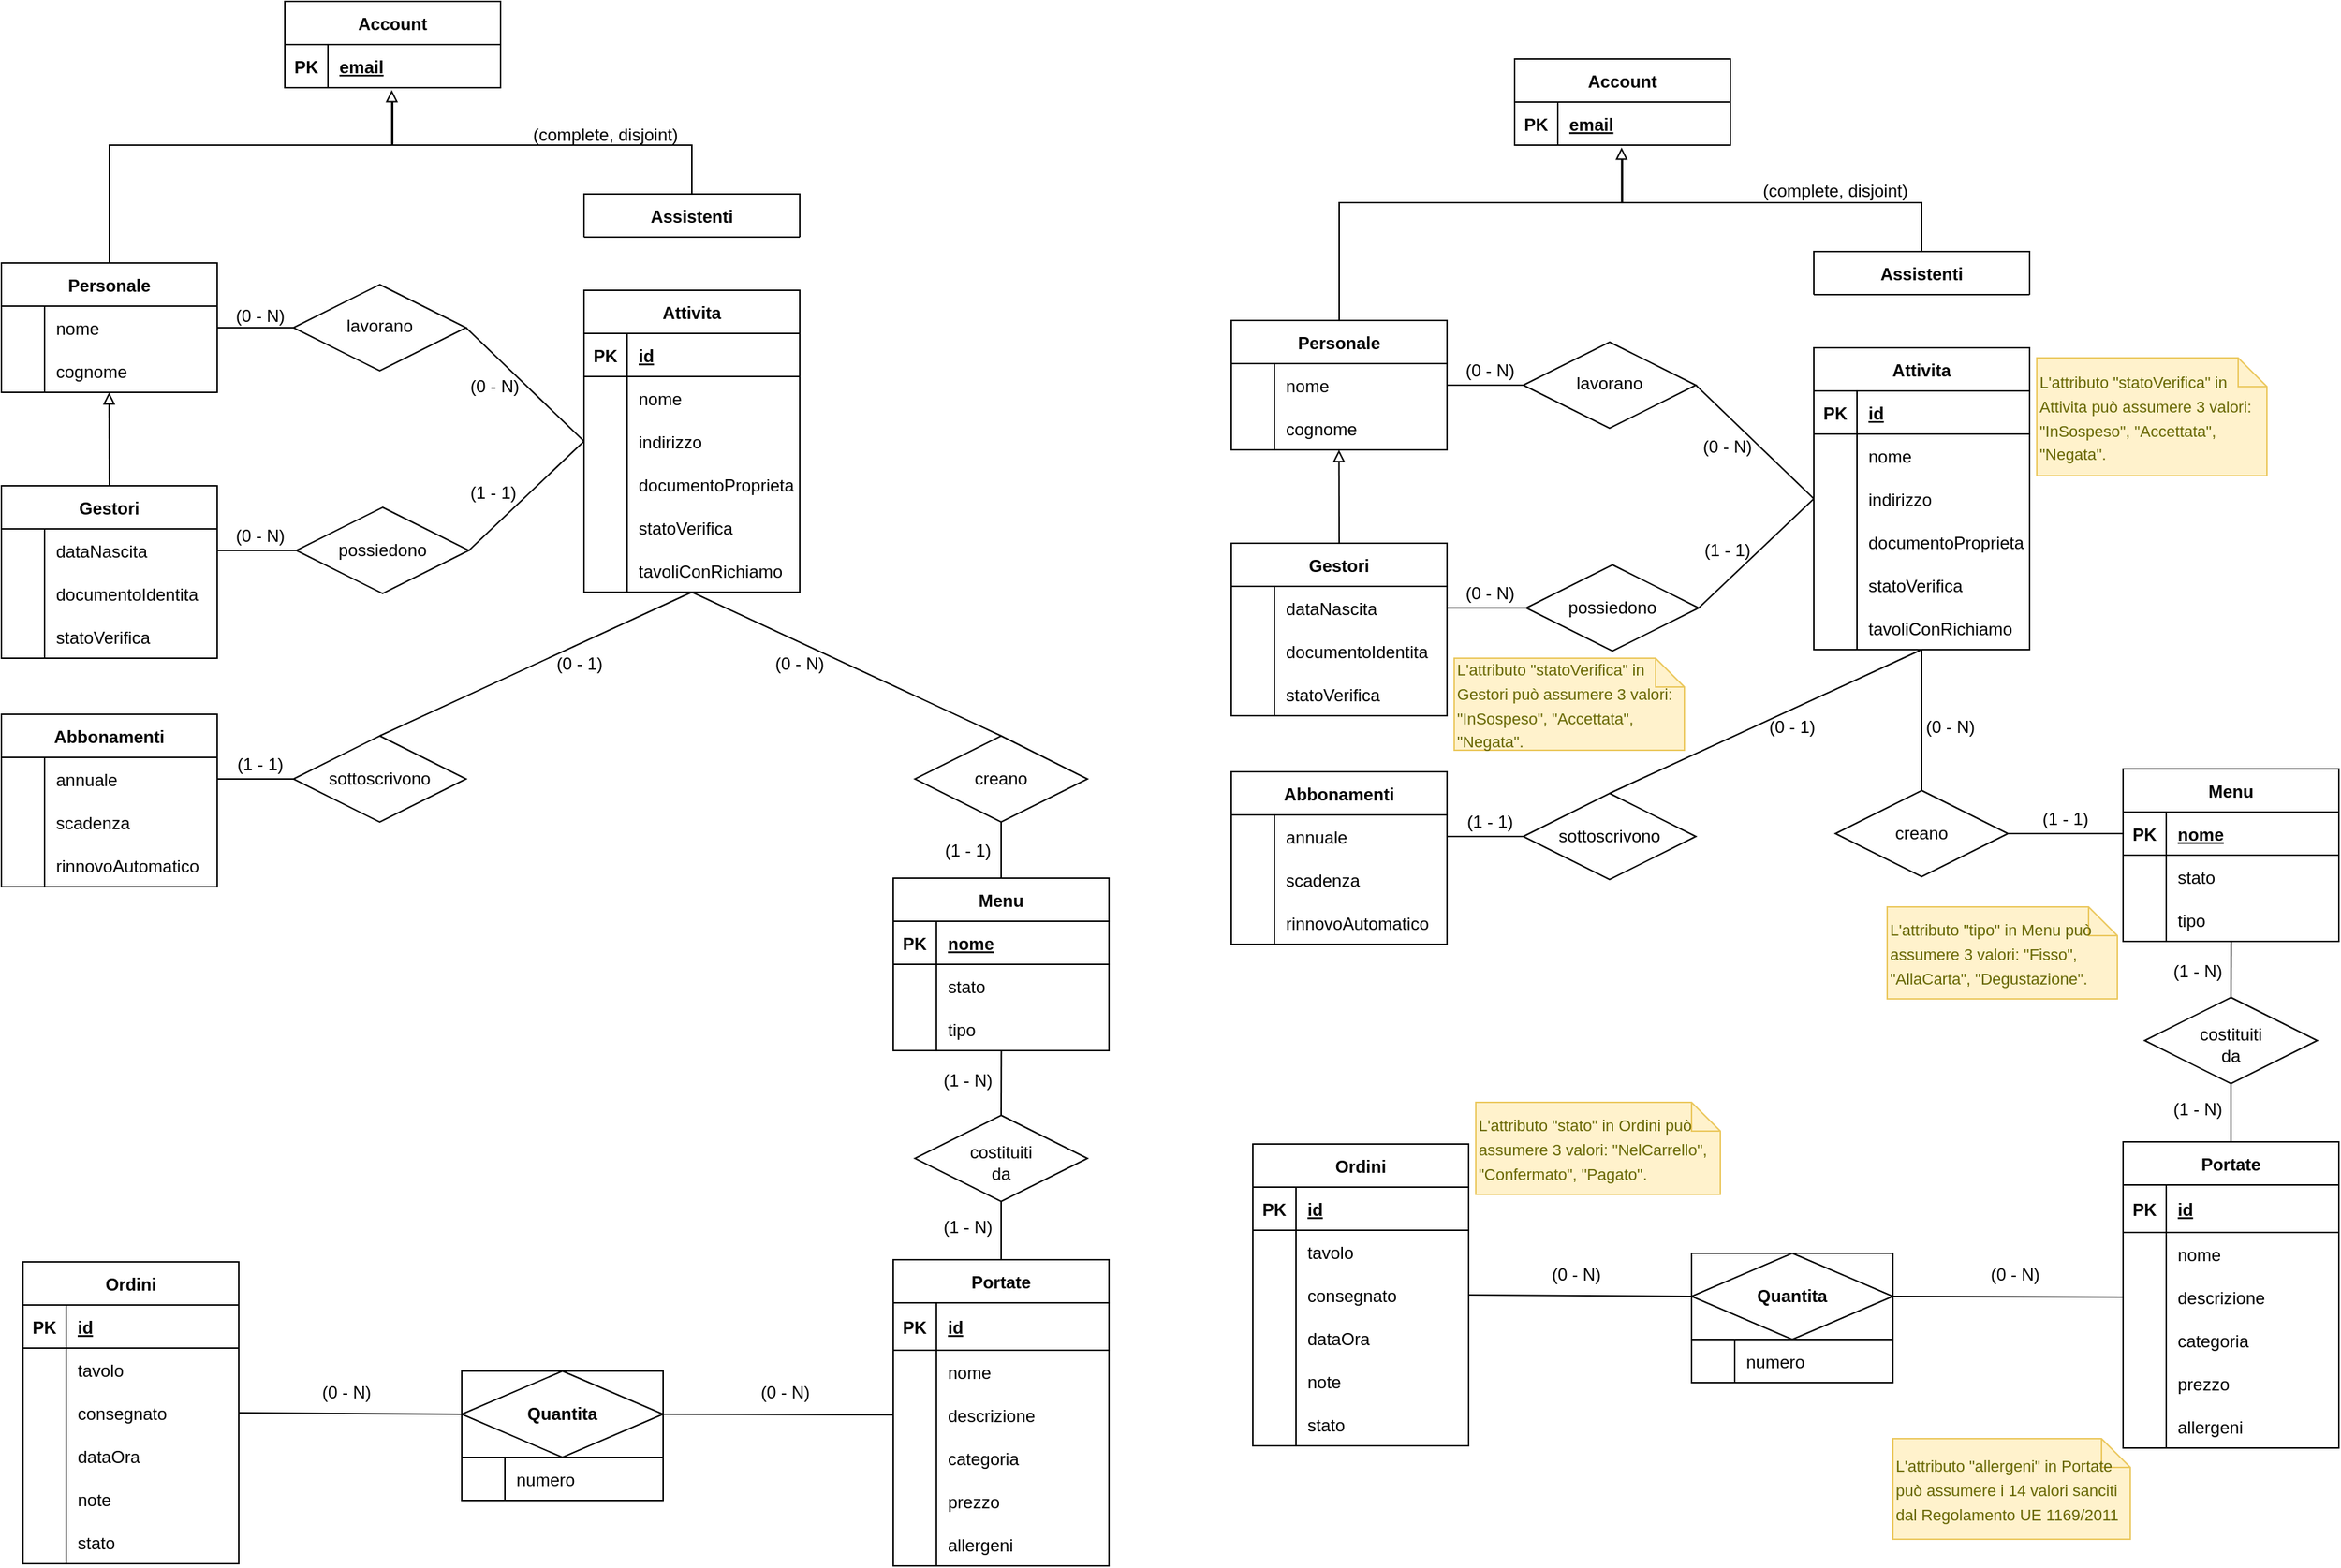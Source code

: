 <mxfile version="20.3.0" type="device"><diagram id="R2lEEEUBdFMjLlhIrx00" name="Page-1"><mxGraphModel dx="1887" dy="1180" grid="1" gridSize="10" guides="1" tooltips="1" connect="1" arrows="1" fold="1" page="1" pageScale="1" pageWidth="850" pageHeight="1100" math="0" shadow="0" extFonts="Permanent Marker^https://fonts.googleapis.com/css?family=Permanent+Marker"><root><mxCell id="0"/><mxCell id="1" parent="0"/><mxCell id="yLY2Cvav3zTb1uDvgwBj-27" value="" style="endArrow=none;html=1;rounded=0;fontColor=#000000;elbow=vertical;entryX=0.5;entryY=0;entryDx=0;entryDy=0;edgeStyle=elbowEdgeStyle;" parent="1" target="6NkEFAegAWC6MnVw9q-V-9" edge="1"><mxGeometry width="50" height="50" relative="1" as="geometry"><mxPoint x="307" y="80" as="sourcePoint"/><mxPoint x="400" y="120" as="targetPoint"/><Array as="points"><mxPoint x="410" y="110"/></Array></mxGeometry></mxCell><mxCell id="C-vyLk0tnHw3VtMMgP7b-23" value="Account" style="shape=table;startSize=30;container=1;collapsible=1;childLayout=tableLayout;fixedRows=1;rowLines=0;fontStyle=1;align=center;resizeLast=1;" parent="1" vertex="1"><mxGeometry x="232" y="10" width="150" height="60" as="geometry"/></mxCell><mxCell id="C-vyLk0tnHw3VtMMgP7b-24" value="" style="shape=partialRectangle;collapsible=0;dropTarget=0;pointerEvents=0;fillColor=none;points=[[0,0.5],[1,0.5]];portConstraint=eastwest;top=0;left=0;right=0;bottom=1;" parent="C-vyLk0tnHw3VtMMgP7b-23" vertex="1"><mxGeometry y="30" width="150" height="30" as="geometry"/></mxCell><mxCell id="C-vyLk0tnHw3VtMMgP7b-25" value="PK" style="shape=partialRectangle;overflow=hidden;connectable=0;fillColor=none;top=0;left=0;bottom=0;right=0;fontStyle=1;" parent="C-vyLk0tnHw3VtMMgP7b-24" vertex="1"><mxGeometry width="30" height="30" as="geometry"><mxRectangle width="30" height="30" as="alternateBounds"/></mxGeometry></mxCell><mxCell id="C-vyLk0tnHw3VtMMgP7b-26" value="email" style="shape=partialRectangle;overflow=hidden;connectable=0;fillColor=none;top=0;left=0;bottom=0;right=0;align=left;spacingLeft=6;fontStyle=5;" parent="C-vyLk0tnHw3VtMMgP7b-24" vertex="1"><mxGeometry x="30" width="120" height="30" as="geometry"><mxRectangle width="120" height="30" as="alternateBounds"/></mxGeometry></mxCell><mxCell id="6NkEFAegAWC6MnVw9q-V-1" value="Personale" style="shape=table;startSize=30;container=1;collapsible=1;childLayout=tableLayout;fixedRows=1;rowLines=0;fontStyle=1;align=center;resizeLast=1;" parent="1" vertex="1"><mxGeometry x="35" y="192" width="150" height="90" as="geometry"><mxRectangle x="90" y="450" width="100" height="30" as="alternateBounds"/></mxGeometry></mxCell><mxCell id="6NkEFAegAWC6MnVw9q-V-5" value="" style="shape=partialRectangle;collapsible=0;dropTarget=0;pointerEvents=0;fillColor=none;points=[[0,0.5],[1,0.5]];portConstraint=eastwest;top=0;left=0;right=0;bottom=0;" parent="6NkEFAegAWC6MnVw9q-V-1" vertex="1"><mxGeometry y="30" width="150" height="30" as="geometry"/></mxCell><mxCell id="6NkEFAegAWC6MnVw9q-V-6" value="" style="shape=partialRectangle;overflow=hidden;connectable=0;fillColor=none;top=0;left=0;bottom=0;right=0;" parent="6NkEFAegAWC6MnVw9q-V-5" vertex="1"><mxGeometry width="30" height="30" as="geometry"><mxRectangle width="30" height="30" as="alternateBounds"/></mxGeometry></mxCell><mxCell id="6NkEFAegAWC6MnVw9q-V-7" value="nome" style="shape=partialRectangle;overflow=hidden;connectable=0;fillColor=none;top=0;left=0;bottom=0;right=0;align=left;spacingLeft=6;" parent="6NkEFAegAWC6MnVw9q-V-5" vertex="1"><mxGeometry x="30" width="120" height="30" as="geometry"><mxRectangle width="120" height="30" as="alternateBounds"/></mxGeometry></mxCell><mxCell id="RcecmEqzl8VJ-Z9mxIri-4" value="" style="shape=partialRectangle;collapsible=0;dropTarget=0;pointerEvents=0;fillColor=none;points=[[0,0.5],[1,0.5]];portConstraint=eastwest;top=0;left=0;right=0;bottom=0;" parent="6NkEFAegAWC6MnVw9q-V-1" vertex="1"><mxGeometry y="60" width="150" height="30" as="geometry"/></mxCell><mxCell id="RcecmEqzl8VJ-Z9mxIri-5" value="" style="shape=partialRectangle;overflow=hidden;connectable=0;fillColor=none;top=0;left=0;bottom=0;right=0;" parent="RcecmEqzl8VJ-Z9mxIri-4" vertex="1"><mxGeometry width="30" height="30" as="geometry"><mxRectangle width="30" height="30" as="alternateBounds"/></mxGeometry></mxCell><mxCell id="RcecmEqzl8VJ-Z9mxIri-6" value="cognome" style="shape=partialRectangle;overflow=hidden;connectable=0;fillColor=none;top=0;left=0;bottom=0;right=0;align=left;spacingLeft=6;" parent="RcecmEqzl8VJ-Z9mxIri-4" vertex="1"><mxGeometry x="30" width="120" height="30" as="geometry"><mxRectangle width="120" height="30" as="alternateBounds"/></mxGeometry></mxCell><mxCell id="6NkEFAegAWC6MnVw9q-V-9" value="Assistenti" style="shape=table;startSize=30;container=1;collapsible=1;childLayout=tableLayout;fixedRows=1;rowLines=0;fontStyle=1;align=center;resizeLast=1;" parent="1" vertex="1"><mxGeometry x="440" y="144" width="150" height="30" as="geometry"/></mxCell><mxCell id="6NkEFAegAWC6MnVw9q-V-13" value="" style="shape=partialRectangle;collapsible=0;dropTarget=0;pointerEvents=0;fillColor=none;points=[[0,0.5],[1,0.5]];portConstraint=eastwest;top=0;left=0;right=0;bottom=0;" parent="6NkEFAegAWC6MnVw9q-V-9" vertex="1" visible="0"><mxGeometry y="30" width="250" height="30" as="geometry"/></mxCell><mxCell id="6NkEFAegAWC6MnVw9q-V-14" value="" style="shape=partialRectangle;overflow=hidden;connectable=0;fillColor=none;top=0;left=0;bottom=0;right=0;" parent="6NkEFAegAWC6MnVw9q-V-13" vertex="1"><mxGeometry width="30" height="30" as="geometry"><mxRectangle width="30" height="30" as="alternateBounds"/></mxGeometry></mxCell><mxCell id="6NkEFAegAWC6MnVw9q-V-15" value="" style="shape=partialRectangle;overflow=hidden;connectable=0;fillColor=none;top=0;left=0;bottom=0;right=0;align=left;spacingLeft=6;" parent="6NkEFAegAWC6MnVw9q-V-13" vertex="1"><mxGeometry x="30" width="220" height="30" as="geometry"><mxRectangle width="220" height="30" as="alternateBounds"/></mxGeometry></mxCell><mxCell id="RcecmEqzl8VJ-Z9mxIri-7" value="" style="endArrow=block;html=1;rounded=0;exitX=0.5;exitY=0;exitDx=0;exitDy=0;endFill=0;entryX=0.499;entryY=1;entryDx=0;entryDy=0;entryPerimeter=0;" parent="1" source="RcecmEqzl8VJ-Z9mxIri-9" target="RcecmEqzl8VJ-Z9mxIri-4" edge="1"><mxGeometry width="50" height="50" relative="1" as="geometry"><mxPoint x="185" y="485" as="sourcePoint"/><mxPoint x="140" y="296" as="targetPoint"/></mxGeometry></mxCell><mxCell id="RcecmEqzl8VJ-Z9mxIri-9" value="Gestori" style="shape=table;startSize=30;container=1;collapsible=1;childLayout=tableLayout;fixedRows=1;rowLines=0;fontStyle=1;align=center;resizeLast=1;" parent="1" vertex="1"><mxGeometry x="35" y="347" width="150" height="120" as="geometry"><mxRectangle x="90" y="450" width="100" height="30" as="alternateBounds"/></mxGeometry></mxCell><mxCell id="RcecmEqzl8VJ-Z9mxIri-10" value="" style="shape=partialRectangle;collapsible=0;dropTarget=0;pointerEvents=0;fillColor=none;points=[[0,0.5],[1,0.5]];portConstraint=eastwest;top=0;left=0;right=0;bottom=0;" parent="RcecmEqzl8VJ-Z9mxIri-9" vertex="1"><mxGeometry y="30" width="150" height="30" as="geometry"/></mxCell><mxCell id="RcecmEqzl8VJ-Z9mxIri-11" value="" style="shape=partialRectangle;overflow=hidden;connectable=0;fillColor=none;top=0;left=0;bottom=0;right=0;" parent="RcecmEqzl8VJ-Z9mxIri-10" vertex="1"><mxGeometry width="30" height="30" as="geometry"><mxRectangle width="30" height="30" as="alternateBounds"/></mxGeometry></mxCell><mxCell id="RcecmEqzl8VJ-Z9mxIri-12" value="dataNascita" style="shape=partialRectangle;overflow=hidden;connectable=0;fillColor=none;top=0;left=0;bottom=0;right=0;align=left;spacingLeft=6;" parent="RcecmEqzl8VJ-Z9mxIri-10" vertex="1"><mxGeometry x="30" width="120" height="30" as="geometry"><mxRectangle width="120" height="30" as="alternateBounds"/></mxGeometry></mxCell><mxCell id="RcecmEqzl8VJ-Z9mxIri-13" value="" style="shape=partialRectangle;collapsible=0;dropTarget=0;pointerEvents=0;fillColor=none;points=[[0,0.5],[1,0.5]];portConstraint=eastwest;top=0;left=0;right=0;bottom=0;" parent="RcecmEqzl8VJ-Z9mxIri-9" vertex="1"><mxGeometry y="60" width="150" height="30" as="geometry"/></mxCell><mxCell id="RcecmEqzl8VJ-Z9mxIri-14" value="" style="shape=partialRectangle;overflow=hidden;connectable=0;fillColor=none;top=0;left=0;bottom=0;right=0;" parent="RcecmEqzl8VJ-Z9mxIri-13" vertex="1"><mxGeometry width="30" height="30" as="geometry"><mxRectangle width="30" height="30" as="alternateBounds"/></mxGeometry></mxCell><mxCell id="RcecmEqzl8VJ-Z9mxIri-15" value="documentoIdentita" style="shape=partialRectangle;overflow=hidden;connectable=0;fillColor=none;top=0;left=0;bottom=0;right=0;align=left;spacingLeft=6;" parent="RcecmEqzl8VJ-Z9mxIri-13" vertex="1"><mxGeometry x="30" width="120" height="30" as="geometry"><mxRectangle width="120" height="30" as="alternateBounds"/></mxGeometry></mxCell><mxCell id="RcecmEqzl8VJ-Z9mxIri-16" value="" style="shape=partialRectangle;collapsible=0;dropTarget=0;pointerEvents=0;fillColor=none;points=[[0,0.5],[1,0.5]];portConstraint=eastwest;top=0;left=0;right=0;bottom=0;" parent="RcecmEqzl8VJ-Z9mxIri-9" vertex="1"><mxGeometry y="90" width="150" height="30" as="geometry"/></mxCell><mxCell id="RcecmEqzl8VJ-Z9mxIri-17" value="" style="shape=partialRectangle;overflow=hidden;connectable=0;fillColor=none;top=0;left=0;bottom=0;right=0;" parent="RcecmEqzl8VJ-Z9mxIri-16" vertex="1"><mxGeometry width="30" height="30" as="geometry"><mxRectangle width="30" height="30" as="alternateBounds"/></mxGeometry></mxCell><mxCell id="RcecmEqzl8VJ-Z9mxIri-18" value="statoVerifica" style="shape=partialRectangle;overflow=hidden;connectable=0;fillColor=none;top=0;left=0;bottom=0;right=0;align=left;spacingLeft=6;strokeColor=#FF3333;fontColor=#000000;" parent="RcecmEqzl8VJ-Z9mxIri-16" vertex="1"><mxGeometry x="30" width="120" height="30" as="geometry"><mxRectangle width="120" height="30" as="alternateBounds"/></mxGeometry></mxCell><mxCell id="RcecmEqzl8VJ-Z9mxIri-25" value="" style="group" parent="1" vertex="1" connectable="0"><mxGeometry x="240" y="367" width="120" height="60" as="geometry"/></mxCell><mxCell id="RcecmEqzl8VJ-Z9mxIri-23" value="" style="rhombus;whiteSpace=wrap;html=1;" parent="RcecmEqzl8VJ-Z9mxIri-25" vertex="1"><mxGeometry y="-5" width="120" height="60" as="geometry"/></mxCell><mxCell id="RcecmEqzl8VJ-Z9mxIri-24" value="possiedono" style="text;html=1;strokeColor=none;fillColor=none;align=center;verticalAlign=middle;whiteSpace=wrap;rounded=0;" parent="RcecmEqzl8VJ-Z9mxIri-25" vertex="1"><mxGeometry x="30" y="10" width="60" height="30" as="geometry"/></mxCell><mxCell id="RcecmEqzl8VJ-Z9mxIri-26" style="edgeStyle=orthogonalEdgeStyle;rounded=0;orthogonalLoop=1;jettySize=auto;html=1;exitX=0;exitY=0.5;exitDx=0;exitDy=0;endArrow=none;endFill=0;entryX=1;entryY=0.5;entryDx=0;entryDy=0;" parent="1" source="RcecmEqzl8VJ-Z9mxIri-23" target="RcecmEqzl8VJ-Z9mxIri-10" edge="1"><mxGeometry relative="1" as="geometry"><mxPoint x="210" y="446" as="targetPoint"/></mxGeometry></mxCell><mxCell id="RcecmEqzl8VJ-Z9mxIri-28" value="Attivita" style="shape=table;startSize=30;container=1;collapsible=1;childLayout=tableLayout;fixedRows=1;rowLines=0;fontStyle=1;align=center;resizeLast=1;" parent="1" vertex="1"><mxGeometry x="440" y="211" width="150" height="210" as="geometry"><mxRectangle x="90" y="450" width="100" height="30" as="alternateBounds"/></mxGeometry></mxCell><mxCell id="RcecmEqzl8VJ-Z9mxIri-39" value="" style="shape=tableRow;horizontal=0;startSize=0;swimlaneHead=0;swimlaneBody=0;fillColor=none;collapsible=0;dropTarget=0;points=[[0,0.5],[1,0.5]];portConstraint=eastwest;top=0;left=0;right=0;bottom=1;" parent="RcecmEqzl8VJ-Z9mxIri-28" vertex="1"><mxGeometry y="30" width="150" height="30" as="geometry"/></mxCell><mxCell id="RcecmEqzl8VJ-Z9mxIri-40" value="PK" style="shape=partialRectangle;connectable=0;fillColor=none;top=0;left=0;bottom=0;right=0;fontStyle=1;overflow=hidden;" parent="RcecmEqzl8VJ-Z9mxIri-39" vertex="1"><mxGeometry width="30" height="30" as="geometry"><mxRectangle width="30" height="30" as="alternateBounds"/></mxGeometry></mxCell><mxCell id="RcecmEqzl8VJ-Z9mxIri-41" value="id" style="shape=partialRectangle;connectable=0;fillColor=none;top=0;left=0;bottom=0;right=0;align=left;spacingLeft=6;fontStyle=5;overflow=hidden;fontColor=#000000;" parent="RcecmEqzl8VJ-Z9mxIri-39" vertex="1"><mxGeometry x="30" width="120" height="30" as="geometry"><mxRectangle width="120" height="30" as="alternateBounds"/></mxGeometry></mxCell><mxCell id="RcecmEqzl8VJ-Z9mxIri-29" value="" style="shape=partialRectangle;collapsible=0;dropTarget=0;pointerEvents=0;fillColor=none;points=[[0,0.5],[1,0.5]];portConstraint=eastwest;top=0;left=0;right=0;bottom=0;" parent="RcecmEqzl8VJ-Z9mxIri-28" vertex="1"><mxGeometry y="60" width="150" height="30" as="geometry"/></mxCell><mxCell id="RcecmEqzl8VJ-Z9mxIri-30" value="" style="shape=partialRectangle;overflow=hidden;connectable=0;fillColor=none;top=0;left=0;bottom=0;right=0;" parent="RcecmEqzl8VJ-Z9mxIri-29" vertex="1"><mxGeometry width="30" height="30" as="geometry"><mxRectangle width="30" height="30" as="alternateBounds"/></mxGeometry></mxCell><mxCell id="RcecmEqzl8VJ-Z9mxIri-31" value="nome" style="shape=partialRectangle;overflow=hidden;connectable=0;fillColor=none;top=0;left=0;bottom=0;right=0;align=left;spacingLeft=6;" parent="RcecmEqzl8VJ-Z9mxIri-29" vertex="1"><mxGeometry x="30" width="120" height="30" as="geometry"><mxRectangle width="120" height="30" as="alternateBounds"/></mxGeometry></mxCell><mxCell id="RcecmEqzl8VJ-Z9mxIri-32" value="" style="shape=partialRectangle;collapsible=0;dropTarget=0;pointerEvents=0;fillColor=none;points=[[0,0.5],[1,0.5]];portConstraint=eastwest;top=0;left=0;right=0;bottom=0;" parent="RcecmEqzl8VJ-Z9mxIri-28" vertex="1"><mxGeometry y="90" width="150" height="30" as="geometry"/></mxCell><mxCell id="RcecmEqzl8VJ-Z9mxIri-33" value="" style="shape=partialRectangle;overflow=hidden;connectable=0;fillColor=none;top=0;left=0;bottom=0;right=0;" parent="RcecmEqzl8VJ-Z9mxIri-32" vertex="1"><mxGeometry width="30" height="30" as="geometry"><mxRectangle width="30" height="30" as="alternateBounds"/></mxGeometry></mxCell><mxCell id="RcecmEqzl8VJ-Z9mxIri-34" value="indirizzo" style="shape=partialRectangle;overflow=hidden;connectable=0;fillColor=none;top=0;left=0;bottom=0;right=0;align=left;spacingLeft=6;" parent="RcecmEqzl8VJ-Z9mxIri-32" vertex="1"><mxGeometry x="30" width="120" height="30" as="geometry"><mxRectangle width="120" height="30" as="alternateBounds"/></mxGeometry></mxCell><mxCell id="RcecmEqzl8VJ-Z9mxIri-35" value="" style="shape=partialRectangle;collapsible=0;dropTarget=0;pointerEvents=0;fillColor=none;points=[[0,0.5],[1,0.5]];portConstraint=eastwest;top=0;left=0;right=0;bottom=0;" parent="RcecmEqzl8VJ-Z9mxIri-28" vertex="1"><mxGeometry y="120" width="150" height="30" as="geometry"/></mxCell><mxCell id="RcecmEqzl8VJ-Z9mxIri-36" value="" style="shape=partialRectangle;overflow=hidden;connectable=0;fillColor=none;top=0;left=0;bottom=0;right=0;" parent="RcecmEqzl8VJ-Z9mxIri-35" vertex="1"><mxGeometry width="30" height="30" as="geometry"><mxRectangle width="30" height="30" as="alternateBounds"/></mxGeometry></mxCell><mxCell id="RcecmEqzl8VJ-Z9mxIri-37" value="documentoProprieta" style="shape=partialRectangle;overflow=hidden;connectable=0;fillColor=none;top=0;left=0;bottom=0;right=0;align=left;spacingLeft=6;" parent="RcecmEqzl8VJ-Z9mxIri-35" vertex="1"><mxGeometry x="30" width="120" height="30" as="geometry"><mxRectangle width="120" height="30" as="alternateBounds"/></mxGeometry></mxCell><mxCell id="RcecmEqzl8VJ-Z9mxIri-42" value="" style="shape=partialRectangle;collapsible=0;dropTarget=0;pointerEvents=0;fillColor=none;points=[[0,0.5],[1,0.5]];portConstraint=eastwest;top=0;left=0;right=0;bottom=0;" parent="RcecmEqzl8VJ-Z9mxIri-28" vertex="1"><mxGeometry y="150" width="150" height="30" as="geometry"/></mxCell><mxCell id="RcecmEqzl8VJ-Z9mxIri-43" value="" style="shape=partialRectangle;overflow=hidden;connectable=0;fillColor=none;top=0;left=0;bottom=0;right=0;" parent="RcecmEqzl8VJ-Z9mxIri-42" vertex="1"><mxGeometry width="30" height="30" as="geometry"><mxRectangle width="30" height="30" as="alternateBounds"/></mxGeometry></mxCell><mxCell id="RcecmEqzl8VJ-Z9mxIri-44" value="statoVerifica" style="shape=partialRectangle;overflow=hidden;connectable=0;fillColor=none;top=0;left=0;bottom=0;right=0;align=left;spacingLeft=6;fontColor=#000000;" parent="RcecmEqzl8VJ-Z9mxIri-42" vertex="1"><mxGeometry x="30" width="120" height="30" as="geometry"><mxRectangle width="120" height="30" as="alternateBounds"/></mxGeometry></mxCell><mxCell id="RcecmEqzl8VJ-Z9mxIri-45" value="" style="shape=partialRectangle;collapsible=0;dropTarget=0;pointerEvents=0;fillColor=none;points=[[0,0.5],[1,0.5]];portConstraint=eastwest;top=0;left=0;right=0;bottom=0;" parent="RcecmEqzl8VJ-Z9mxIri-28" vertex="1"><mxGeometry y="180" width="150" height="30" as="geometry"/></mxCell><mxCell id="RcecmEqzl8VJ-Z9mxIri-46" value="" style="shape=partialRectangle;overflow=hidden;connectable=0;fillColor=none;top=0;left=0;bottom=0;right=0;" parent="RcecmEqzl8VJ-Z9mxIri-45" vertex="1"><mxGeometry width="30" height="30" as="geometry"><mxRectangle width="30" height="30" as="alternateBounds"/></mxGeometry></mxCell><mxCell id="RcecmEqzl8VJ-Z9mxIri-47" value="tavoliConRichiamo" style="shape=partialRectangle;overflow=hidden;connectable=0;fillColor=none;top=0;left=0;bottom=0;right=0;align=left;spacingLeft=6;" parent="RcecmEqzl8VJ-Z9mxIri-45" vertex="1"><mxGeometry x="30" width="120" height="30" as="geometry"><mxRectangle width="120" height="30" as="alternateBounds"/></mxGeometry></mxCell><mxCell id="RcecmEqzl8VJ-Z9mxIri-48" value="" style="endArrow=none;html=1;rounded=0;exitX=1;exitY=0.5;exitDx=0;exitDy=0;entryX=0;entryY=0.5;entryDx=0;entryDy=0;" parent="1" source="RcecmEqzl8VJ-Z9mxIri-23" target="RcecmEqzl8VJ-Z9mxIri-32" edge="1"><mxGeometry width="50" height="50" relative="1" as="geometry"><mxPoint x="335" y="415" as="sourcePoint"/><mxPoint x="385" y="365" as="targetPoint"/></mxGeometry></mxCell><mxCell id="RcecmEqzl8VJ-Z9mxIri-50" value="Menu" style="shape=table;startSize=30;container=1;collapsible=1;childLayout=tableLayout;fixedRows=1;rowLines=0;fontStyle=1;align=center;resizeLast=1;" parent="1" vertex="1"><mxGeometry x="655" y="620" width="150" height="120" as="geometry"/></mxCell><mxCell id="RcecmEqzl8VJ-Z9mxIri-51" value="" style="shape=tableRow;horizontal=0;startSize=0;swimlaneHead=0;swimlaneBody=0;fillColor=none;collapsible=0;dropTarget=0;points=[[0,0.5],[1,0.5]];portConstraint=eastwest;top=0;left=0;right=0;bottom=1;" parent="RcecmEqzl8VJ-Z9mxIri-50" vertex="1"><mxGeometry y="30" width="150" height="30" as="geometry"/></mxCell><mxCell id="RcecmEqzl8VJ-Z9mxIri-52" value="PK" style="shape=partialRectangle;connectable=0;fillColor=none;top=0;left=0;bottom=0;right=0;fontStyle=1;overflow=hidden;" parent="RcecmEqzl8VJ-Z9mxIri-51" vertex="1"><mxGeometry width="30" height="30" as="geometry"><mxRectangle width="30" height="30" as="alternateBounds"/></mxGeometry></mxCell><mxCell id="RcecmEqzl8VJ-Z9mxIri-53" value="nome" style="shape=partialRectangle;connectable=0;fillColor=none;top=0;left=0;bottom=0;right=0;align=left;spacingLeft=6;fontStyle=5;overflow=hidden;" parent="RcecmEqzl8VJ-Z9mxIri-51" vertex="1"><mxGeometry x="30" width="120" height="30" as="geometry"><mxRectangle width="120" height="30" as="alternateBounds"/></mxGeometry></mxCell><mxCell id="RcecmEqzl8VJ-Z9mxIri-54" value="" style="shape=tableRow;horizontal=0;startSize=0;swimlaneHead=0;swimlaneBody=0;fillColor=none;collapsible=0;dropTarget=0;points=[[0,0.5],[1,0.5]];portConstraint=eastwest;top=0;left=0;right=0;bottom=0;" parent="RcecmEqzl8VJ-Z9mxIri-50" vertex="1"><mxGeometry y="60" width="150" height="30" as="geometry"/></mxCell><mxCell id="RcecmEqzl8VJ-Z9mxIri-55" value="" style="shape=partialRectangle;connectable=0;fillColor=none;top=0;left=0;bottom=0;right=0;editable=1;overflow=hidden;" parent="RcecmEqzl8VJ-Z9mxIri-54" vertex="1"><mxGeometry width="30" height="30" as="geometry"><mxRectangle width="30" height="30" as="alternateBounds"/></mxGeometry></mxCell><mxCell id="RcecmEqzl8VJ-Z9mxIri-56" value="stato" style="shape=partialRectangle;connectable=0;fillColor=none;top=0;left=0;bottom=0;right=0;align=left;spacingLeft=6;overflow=hidden;fontColor=#000000;" parent="RcecmEqzl8VJ-Z9mxIri-54" vertex="1"><mxGeometry x="30" width="120" height="30" as="geometry"><mxRectangle width="120" height="30" as="alternateBounds"/></mxGeometry></mxCell><mxCell id="yLY2Cvav3zTb1uDvgwBj-19" value="" style="shape=tableRow;horizontal=0;startSize=0;swimlaneHead=0;swimlaneBody=0;fillColor=none;collapsible=0;dropTarget=0;points=[[0,0.5],[1,0.5]];portConstraint=eastwest;top=0;left=0;right=0;bottom=0;" parent="RcecmEqzl8VJ-Z9mxIri-50" vertex="1"><mxGeometry y="90" width="150" height="30" as="geometry"/></mxCell><mxCell id="yLY2Cvav3zTb1uDvgwBj-20" value="" style="shape=partialRectangle;connectable=0;fillColor=none;top=0;left=0;bottom=0;right=0;editable=1;overflow=hidden;" parent="yLY2Cvav3zTb1uDvgwBj-19" vertex="1"><mxGeometry width="30" height="30" as="geometry"><mxRectangle width="30" height="30" as="alternateBounds"/></mxGeometry></mxCell><mxCell id="yLY2Cvav3zTb1uDvgwBj-21" value="tipo" style="shape=partialRectangle;connectable=0;fillColor=none;top=0;left=0;bottom=0;right=0;align=left;spacingLeft=6;overflow=hidden;fontColor=#000000;" parent="yLY2Cvav3zTb1uDvgwBj-19" vertex="1"><mxGeometry x="30" width="120" height="30" as="geometry"><mxRectangle width="120" height="30" as="alternateBounds"/></mxGeometry></mxCell><mxCell id="RcecmEqzl8VJ-Z9mxIri-63" value="" style="group" parent="1" vertex="1" connectable="0"><mxGeometry x="670" y="526" width="120" height="60" as="geometry"/></mxCell><mxCell id="RcecmEqzl8VJ-Z9mxIri-64" value="" style="rhombus;whiteSpace=wrap;html=1;" parent="RcecmEqzl8VJ-Z9mxIri-63" vertex="1"><mxGeometry y="-5" width="120" height="60" as="geometry"/></mxCell><mxCell id="RcecmEqzl8VJ-Z9mxIri-65" value="creano" style="text;html=1;strokeColor=none;fillColor=none;align=center;verticalAlign=middle;whiteSpace=wrap;rounded=0;" parent="RcecmEqzl8VJ-Z9mxIri-63" vertex="1"><mxGeometry x="30" y="10" width="60" height="30" as="geometry"/></mxCell><mxCell id="RcecmEqzl8VJ-Z9mxIri-67" value="" style="endArrow=none;html=1;rounded=0;exitX=0.5;exitY=1;exitDx=0;exitDy=0;entryX=0.5;entryY=0;entryDx=0;entryDy=0;" parent="1" source="RcecmEqzl8VJ-Z9mxIri-64" target="RcecmEqzl8VJ-Z9mxIri-50" edge="1"><mxGeometry width="50" height="50" relative="1" as="geometry"><mxPoint x="730" y="272" as="sourcePoint"/><mxPoint x="885" y="462" as="targetPoint"/></mxGeometry></mxCell><mxCell id="RcecmEqzl8VJ-Z9mxIri-69" value="" style="endArrow=none;html=1;rounded=0;entryX=0.5;entryY=0;entryDx=0;entryDy=0;exitX=0.5;exitY=1;exitDx=0;exitDy=0;" parent="1" source="RcecmEqzl8VJ-Z9mxIri-28" target="RcecmEqzl8VJ-Z9mxIri-64" edge="1"><mxGeometry width="50" height="50" relative="1" as="geometry"><mxPoint x="530.95" y="513.24" as="sourcePoint"/><mxPoint x="715" y="507.0" as="targetPoint"/></mxGeometry></mxCell><mxCell id="RcecmEqzl8VJ-Z9mxIri-72" value="" style="group" parent="1" vertex="1" connectable="0"><mxGeometry x="670" y="793" width="120" height="60" as="geometry"/></mxCell><mxCell id="RcecmEqzl8VJ-Z9mxIri-73" value="" style="rhombus;whiteSpace=wrap;html=1;" parent="RcecmEqzl8VJ-Z9mxIri-72" vertex="1"><mxGeometry y="-8" width="120" height="60" as="geometry"/></mxCell><mxCell id="RcecmEqzl8VJ-Z9mxIri-74" value="costituiti da" style="text;html=1;strokeColor=none;fillColor=none;align=center;verticalAlign=middle;whiteSpace=wrap;rounded=0;" parent="RcecmEqzl8VJ-Z9mxIri-72" vertex="1"><mxGeometry x="30" y="10" width="60" height="30" as="geometry"/></mxCell><mxCell id="RcecmEqzl8VJ-Z9mxIri-75" value="" style="endArrow=none;html=1;rounded=0;fontColor=#FF3333;exitX=0.5;exitY=0;exitDx=0;exitDy=0;entryX=0.501;entryY=0.991;entryDx=0;entryDy=0;entryPerimeter=0;" parent="1" source="RcecmEqzl8VJ-Z9mxIri-73" target="yLY2Cvav3zTb1uDvgwBj-19" edge="1"><mxGeometry width="50" height="50" relative="1" as="geometry"><mxPoint x="1155" y="540" as="sourcePoint"/><mxPoint x="700" y="766" as="targetPoint"/></mxGeometry></mxCell><mxCell id="RcecmEqzl8VJ-Z9mxIri-76" value="Portate" style="shape=table;startSize=30;container=1;collapsible=1;childLayout=tableLayout;fixedRows=1;rowLines=0;fontStyle=1;align=center;resizeLast=1;fontColor=#000000;" parent="1" vertex="1"><mxGeometry x="655" y="885.5" width="150" height="213" as="geometry"/></mxCell><mxCell id="RcecmEqzl8VJ-Z9mxIri-77" value="" style="shape=tableRow;horizontal=0;startSize=0;swimlaneHead=0;swimlaneBody=0;fillColor=none;collapsible=0;dropTarget=0;points=[[0,0.5],[1,0.5]];portConstraint=eastwest;top=0;left=0;right=0;bottom=1;fontColor=#FF3333;" parent="RcecmEqzl8VJ-Z9mxIri-76" vertex="1"><mxGeometry y="30" width="150" height="33" as="geometry"/></mxCell><mxCell id="RcecmEqzl8VJ-Z9mxIri-78" value="PK" style="shape=partialRectangle;connectable=0;fillColor=none;top=0;left=0;bottom=0;right=0;fontStyle=1;overflow=hidden;fontColor=#000000;" parent="RcecmEqzl8VJ-Z9mxIri-77" vertex="1"><mxGeometry width="30" height="33" as="geometry"><mxRectangle width="30" height="33" as="alternateBounds"/></mxGeometry></mxCell><mxCell id="RcecmEqzl8VJ-Z9mxIri-79" value="id" style="shape=partialRectangle;connectable=0;fillColor=none;top=0;left=0;bottom=0;right=0;align=left;spacingLeft=6;fontStyle=5;overflow=hidden;fontColor=#000000;" parent="RcecmEqzl8VJ-Z9mxIri-77" vertex="1"><mxGeometry x="30" width="120" height="33" as="geometry"><mxRectangle width="120" height="33" as="alternateBounds"/></mxGeometry></mxCell><mxCell id="RcecmEqzl8VJ-Z9mxIri-80" value="" style="shape=tableRow;horizontal=0;startSize=0;swimlaneHead=0;swimlaneBody=0;fillColor=none;collapsible=0;dropTarget=0;points=[[0,0.5],[1,0.5]];portConstraint=eastwest;top=0;left=0;right=0;bottom=0;fontColor=#FF3333;" parent="RcecmEqzl8VJ-Z9mxIri-76" vertex="1"><mxGeometry y="63" width="150" height="30" as="geometry"/></mxCell><mxCell id="RcecmEqzl8VJ-Z9mxIri-81" value="" style="shape=partialRectangle;connectable=0;fillColor=none;top=0;left=0;bottom=0;right=0;editable=1;overflow=hidden;fontColor=#FF3333;" parent="RcecmEqzl8VJ-Z9mxIri-80" vertex="1"><mxGeometry width="30" height="30" as="geometry"><mxRectangle width="30" height="30" as="alternateBounds"/></mxGeometry></mxCell><mxCell id="RcecmEqzl8VJ-Z9mxIri-82" value="nome" style="shape=partialRectangle;connectable=0;fillColor=none;top=0;left=0;bottom=0;right=0;align=left;spacingLeft=6;overflow=hidden;fontColor=#000000;" parent="RcecmEqzl8VJ-Z9mxIri-80" vertex="1"><mxGeometry x="30" width="120" height="30" as="geometry"><mxRectangle width="120" height="30" as="alternateBounds"/></mxGeometry></mxCell><mxCell id="RcecmEqzl8VJ-Z9mxIri-97" value="" style="shape=tableRow;horizontal=0;startSize=0;swimlaneHead=0;swimlaneBody=0;fillColor=none;collapsible=0;dropTarget=0;points=[[0,0.5],[1,0.5]];portConstraint=eastwest;top=0;left=0;right=0;bottom=0;fontColor=#FF3333;" parent="RcecmEqzl8VJ-Z9mxIri-76" vertex="1"><mxGeometry y="93" width="150" height="30" as="geometry"/></mxCell><mxCell id="RcecmEqzl8VJ-Z9mxIri-98" value="" style="shape=partialRectangle;connectable=0;fillColor=none;top=0;left=0;bottom=0;right=0;editable=1;overflow=hidden;fontColor=#FF3333;" parent="RcecmEqzl8VJ-Z9mxIri-97" vertex="1"><mxGeometry width="30" height="30" as="geometry"><mxRectangle width="30" height="30" as="alternateBounds"/></mxGeometry></mxCell><mxCell id="RcecmEqzl8VJ-Z9mxIri-99" value="descrizione" style="shape=partialRectangle;connectable=0;fillColor=none;top=0;left=0;bottom=0;right=0;align=left;spacingLeft=6;overflow=hidden;fontColor=#000000;" parent="RcecmEqzl8VJ-Z9mxIri-97" vertex="1"><mxGeometry x="30" width="120" height="30" as="geometry"><mxRectangle width="120" height="30" as="alternateBounds"/></mxGeometry></mxCell><mxCell id="yLY2Cvav3zTb1uDvgwBj-6" value="" style="shape=tableRow;horizontal=0;startSize=0;swimlaneHead=0;swimlaneBody=0;fillColor=none;collapsible=0;dropTarget=0;points=[[0,0.5],[1,0.5]];portConstraint=eastwest;top=0;left=0;right=0;bottom=0;fontColor=#FF3333;" parent="RcecmEqzl8VJ-Z9mxIri-76" vertex="1"><mxGeometry y="123" width="150" height="30" as="geometry"/></mxCell><mxCell id="yLY2Cvav3zTb1uDvgwBj-7" value="" style="shape=partialRectangle;connectable=0;fillColor=none;top=0;left=0;bottom=0;right=0;editable=1;overflow=hidden;fontColor=#FF3333;" parent="yLY2Cvav3zTb1uDvgwBj-6" vertex="1"><mxGeometry width="30" height="30" as="geometry"><mxRectangle width="30" height="30" as="alternateBounds"/></mxGeometry></mxCell><mxCell id="yLY2Cvav3zTb1uDvgwBj-8" value="categoria" style="shape=partialRectangle;connectable=0;fillColor=none;top=0;left=0;bottom=0;right=0;align=left;spacingLeft=6;overflow=hidden;fontColor=#000000;" parent="yLY2Cvav3zTb1uDvgwBj-6" vertex="1"><mxGeometry x="30" width="120" height="30" as="geometry"><mxRectangle width="120" height="30" as="alternateBounds"/></mxGeometry></mxCell><mxCell id="yLY2Cvav3zTb1uDvgwBj-9" value="" style="shape=tableRow;horizontal=0;startSize=0;swimlaneHead=0;swimlaneBody=0;fillColor=none;collapsible=0;dropTarget=0;points=[[0,0.5],[1,0.5]];portConstraint=eastwest;top=0;left=0;right=0;bottom=0;fontColor=#FF3333;" parent="RcecmEqzl8VJ-Z9mxIri-76" vertex="1"><mxGeometry y="153" width="150" height="30" as="geometry"/></mxCell><mxCell id="yLY2Cvav3zTb1uDvgwBj-10" value="" style="shape=partialRectangle;connectable=0;fillColor=none;top=0;left=0;bottom=0;right=0;editable=1;overflow=hidden;fontColor=#FF3333;" parent="yLY2Cvav3zTb1uDvgwBj-9" vertex="1"><mxGeometry width="30" height="30" as="geometry"><mxRectangle width="30" height="30" as="alternateBounds"/></mxGeometry></mxCell><mxCell id="yLY2Cvav3zTb1uDvgwBj-11" value="prezzo" style="shape=partialRectangle;connectable=0;fillColor=none;top=0;left=0;bottom=0;right=0;align=left;spacingLeft=6;overflow=hidden;fontColor=#000000;" parent="yLY2Cvav3zTb1uDvgwBj-9" vertex="1"><mxGeometry x="30" width="120" height="30" as="geometry"><mxRectangle width="120" height="30" as="alternateBounds"/></mxGeometry></mxCell><mxCell id="yLY2Cvav3zTb1uDvgwBj-22" value="" style="shape=tableRow;horizontal=0;startSize=0;swimlaneHead=0;swimlaneBody=0;fillColor=none;collapsible=0;dropTarget=0;points=[[0,0.5],[1,0.5]];portConstraint=eastwest;top=0;left=0;right=0;bottom=0;fontColor=#FF3333;" parent="RcecmEqzl8VJ-Z9mxIri-76" vertex="1"><mxGeometry y="183" width="150" height="30" as="geometry"/></mxCell><mxCell id="yLY2Cvav3zTb1uDvgwBj-23" value="" style="shape=partialRectangle;connectable=0;fillColor=none;top=0;left=0;bottom=0;right=0;editable=1;overflow=hidden;fontColor=#FF3333;" parent="yLY2Cvav3zTb1uDvgwBj-22" vertex="1"><mxGeometry width="30" height="30" as="geometry"><mxRectangle width="30" height="30" as="alternateBounds"/></mxGeometry></mxCell><mxCell id="yLY2Cvav3zTb1uDvgwBj-24" value="allergeni" style="shape=partialRectangle;connectable=0;fillColor=none;top=0;left=0;bottom=0;right=0;align=left;spacingLeft=6;overflow=hidden;fontColor=#000000;" parent="yLY2Cvav3zTb1uDvgwBj-22" vertex="1"><mxGeometry x="30" width="120" height="30" as="geometry"><mxRectangle width="120" height="30" as="alternateBounds"/></mxGeometry></mxCell><mxCell id="RcecmEqzl8VJ-Z9mxIri-89" value="" style="endArrow=none;html=1;rounded=0;fontColor=#FF3333;exitX=0.5;exitY=1;exitDx=0;exitDy=0;" parent="1" source="RcecmEqzl8VJ-Z9mxIri-73" target="RcecmEqzl8VJ-Z9mxIri-76" edge="1"><mxGeometry width="50" height="50" relative="1" as="geometry"><mxPoint x="1475" y="440" as="sourcePoint"/><mxPoint x="1475" y="440" as="targetPoint"/></mxGeometry></mxCell><mxCell id="RcecmEqzl8VJ-Z9mxIri-100" value="" style="group" parent="1" vertex="1" connectable="0"><mxGeometry x="238" y="526" width="120" height="60" as="geometry"/></mxCell><mxCell id="RcecmEqzl8VJ-Z9mxIri-101" value="" style="rhombus;whiteSpace=wrap;html=1;" parent="RcecmEqzl8VJ-Z9mxIri-100" vertex="1"><mxGeometry y="-5" width="120" height="60" as="geometry"/></mxCell><mxCell id="RcecmEqzl8VJ-Z9mxIri-102" value="sottoscrivono" style="text;html=1;strokeColor=none;fillColor=none;align=center;verticalAlign=middle;whiteSpace=wrap;rounded=0;" parent="RcecmEqzl8VJ-Z9mxIri-100" vertex="1"><mxGeometry x="30" y="10" width="60" height="30" as="geometry"/></mxCell><mxCell id="RcecmEqzl8VJ-Z9mxIri-103" value="" style="endArrow=none;html=1;rounded=0;fontColor=#FF3333;exitX=0.5;exitY=0;exitDx=0;exitDy=0;entryX=0.5;entryY=1;entryDx=0;entryDy=0;" parent="1" source="RcecmEqzl8VJ-Z9mxIri-101" target="RcecmEqzl8VJ-Z9mxIri-28" edge="1"><mxGeometry width="50" height="50" relative="1" as="geometry"><mxPoint x="575" y="692" as="sourcePoint"/><mxPoint x="530" y="556" as="targetPoint"/></mxGeometry></mxCell><mxCell id="RcecmEqzl8VJ-Z9mxIri-104" value="Abbonamenti" style="shape=table;startSize=30;container=1;collapsible=1;childLayout=tableLayout;fixedRows=1;rowLines=0;fontStyle=1;align=center;resizeLast=1;" parent="1" vertex="1"><mxGeometry x="35" y="506" width="150" height="120" as="geometry"><mxRectangle x="90" y="450" width="100" height="30" as="alternateBounds"/></mxGeometry></mxCell><mxCell id="RcecmEqzl8VJ-Z9mxIri-105" value="" style="shape=partialRectangle;collapsible=0;dropTarget=0;pointerEvents=0;fillColor=none;points=[[0,0.5],[1,0.5]];portConstraint=eastwest;top=0;left=0;right=0;bottom=0;" parent="RcecmEqzl8VJ-Z9mxIri-104" vertex="1"><mxGeometry y="30" width="150" height="30" as="geometry"/></mxCell><mxCell id="RcecmEqzl8VJ-Z9mxIri-106" value="" style="shape=partialRectangle;overflow=hidden;connectable=0;fillColor=none;top=0;left=0;bottom=0;right=0;" parent="RcecmEqzl8VJ-Z9mxIri-105" vertex="1"><mxGeometry width="30" height="30" as="geometry"><mxRectangle width="30" height="30" as="alternateBounds"/></mxGeometry></mxCell><mxCell id="RcecmEqzl8VJ-Z9mxIri-107" value="annuale" style="shape=partialRectangle;overflow=hidden;connectable=0;fillColor=none;top=0;left=0;bottom=0;right=0;align=left;spacingLeft=6;fontColor=#000000;" parent="RcecmEqzl8VJ-Z9mxIri-105" vertex="1"><mxGeometry x="30" width="120" height="30" as="geometry"><mxRectangle width="120" height="30" as="alternateBounds"/></mxGeometry></mxCell><mxCell id="RcecmEqzl8VJ-Z9mxIri-108" value="" style="shape=partialRectangle;collapsible=0;dropTarget=0;pointerEvents=0;fillColor=none;points=[[0,0.5],[1,0.5]];portConstraint=eastwest;top=0;left=0;right=0;bottom=0;" parent="RcecmEqzl8VJ-Z9mxIri-104" vertex="1"><mxGeometry y="60" width="150" height="30" as="geometry"/></mxCell><mxCell id="RcecmEqzl8VJ-Z9mxIri-109" value="" style="shape=partialRectangle;overflow=hidden;connectable=0;fillColor=none;top=0;left=0;bottom=0;right=0;" parent="RcecmEqzl8VJ-Z9mxIri-108" vertex="1"><mxGeometry width="30" height="30" as="geometry"><mxRectangle width="30" height="30" as="alternateBounds"/></mxGeometry></mxCell><mxCell id="RcecmEqzl8VJ-Z9mxIri-110" value="scadenza" style="shape=partialRectangle;overflow=hidden;connectable=0;fillColor=none;top=0;left=0;bottom=0;right=0;align=left;spacingLeft=6;" parent="RcecmEqzl8VJ-Z9mxIri-108" vertex="1"><mxGeometry x="30" width="120" height="30" as="geometry"><mxRectangle width="120" height="30" as="alternateBounds"/></mxGeometry></mxCell><mxCell id="RcecmEqzl8VJ-Z9mxIri-111" value="" style="shape=partialRectangle;collapsible=0;dropTarget=0;pointerEvents=0;fillColor=none;points=[[0,0.5],[1,0.5]];portConstraint=eastwest;top=0;left=0;right=0;bottom=0;" parent="RcecmEqzl8VJ-Z9mxIri-104" vertex="1"><mxGeometry y="90" width="150" height="30" as="geometry"/></mxCell><mxCell id="RcecmEqzl8VJ-Z9mxIri-112" value="" style="shape=partialRectangle;overflow=hidden;connectable=0;fillColor=none;top=0;left=0;bottom=0;right=0;" parent="RcecmEqzl8VJ-Z9mxIri-111" vertex="1"><mxGeometry width="30" height="30" as="geometry"><mxRectangle width="30" height="30" as="alternateBounds"/></mxGeometry></mxCell><mxCell id="RcecmEqzl8VJ-Z9mxIri-113" value="rinnovoAutomatico" style="shape=partialRectangle;overflow=hidden;connectable=0;fillColor=none;top=0;left=0;bottom=0;right=0;align=left;spacingLeft=6;strokeColor=#FF3333;fontColor=#000000;" parent="RcecmEqzl8VJ-Z9mxIri-111" vertex="1"><mxGeometry x="30" width="120" height="30" as="geometry"><mxRectangle width="120" height="30" as="alternateBounds"/></mxGeometry></mxCell><mxCell id="RcecmEqzl8VJ-Z9mxIri-114" value="" style="endArrow=none;html=1;rounded=0;fontColor=#FF3333;entryX=1;entryY=0.5;entryDx=0;entryDy=0;exitX=0;exitY=0.5;exitDx=0;exitDy=0;" parent="1" source="RcecmEqzl8VJ-Z9mxIri-101" target="RcecmEqzl8VJ-Z9mxIri-105" edge="1"><mxGeometry width="50" height="50" relative="1" as="geometry"><mxPoint x="282" y="658" as="sourcePoint"/><mxPoint x="355" y="667" as="targetPoint"/></mxGeometry></mxCell><mxCell id="WHjnp8Ygykom9HFBFVoq-11" value="" style="endArrow=none;html=1;rounded=0;exitX=0;exitY=0.5;exitDx=0;exitDy=0;entryX=1;entryY=0.5;entryDx=0;entryDy=0;" parent="1" source="WHjnp8Ygykom9HFBFVoq-24" target="WHjnp8Ygykom9HFBFVoq-46" edge="1"><mxGeometry width="50" height="50" relative="1" as="geometry"><mxPoint x="110" y="1114" as="sourcePoint"/><mxPoint x="156" y="1068" as="targetPoint"/></mxGeometry></mxCell><mxCell id="WHjnp8Ygykom9HFBFVoq-12" value="" style="endArrow=none;html=1;rounded=0;entryX=0;entryY=0.5;entryDx=0;entryDy=0;exitX=1;exitY=0.5;exitDx=0;exitDy=0;" parent="1" source="WHjnp8Ygykom9HFBFVoq-24" target="RcecmEqzl8VJ-Z9mxIri-97" edge="1"><mxGeometry width="50" height="50" relative="1" as="geometry"><mxPoint x="1517" y="648" as="sourcePoint"/><mxPoint x="1533" y="688" as="targetPoint"/></mxGeometry></mxCell><mxCell id="WHjnp8Ygykom9HFBFVoq-38" value="" style="group" parent="1" vertex="1" connectable="0"><mxGeometry x="355" y="963" width="140" height="90" as="geometry"/></mxCell><mxCell id="WHjnp8Ygykom9HFBFVoq-24" value="&lt;b&gt;Quantita&lt;/b&gt;" style="shape=associativeEntity;whiteSpace=wrap;html=1;align=center;" parent="WHjnp8Ygykom9HFBFVoq-38" vertex="1"><mxGeometry width="140" height="60" as="geometry"/></mxCell><mxCell id="WHjnp8Ygykom9HFBFVoq-25" value="" style="shape=table;startSize=0;container=1;collapsible=1;childLayout=tableLayout;fixedRows=1;rowLines=0;fontStyle=1;align=center;resizeLast=1;" parent="WHjnp8Ygykom9HFBFVoq-38" vertex="1"><mxGeometry y="60" width="140" height="30" as="geometry"/></mxCell><mxCell id="WHjnp8Ygykom9HFBFVoq-29" value="" style="shape=tableRow;horizontal=0;startSize=0;swimlaneHead=0;swimlaneBody=0;fillColor=none;collapsible=0;dropTarget=0;points=[[0,0.5],[1,0.5]];portConstraint=eastwest;top=0;left=0;right=0;bottom=0;" parent="WHjnp8Ygykom9HFBFVoq-25" vertex="1"><mxGeometry width="140" height="30" as="geometry"/></mxCell><mxCell id="WHjnp8Ygykom9HFBFVoq-30" value="" style="shape=partialRectangle;connectable=0;fillColor=none;top=0;left=0;bottom=0;right=0;editable=1;overflow=hidden;" parent="WHjnp8Ygykom9HFBFVoq-29" vertex="1"><mxGeometry width="30" height="30" as="geometry"><mxRectangle width="30" height="30" as="alternateBounds"/></mxGeometry></mxCell><mxCell id="WHjnp8Ygykom9HFBFVoq-31" value="numero" style="shape=partialRectangle;connectable=0;fillColor=none;top=0;left=0;bottom=0;right=0;align=left;spacingLeft=6;overflow=hidden;" parent="WHjnp8Ygykom9HFBFVoq-29" vertex="1"><mxGeometry x="30" width="110" height="30" as="geometry"><mxRectangle width="110" height="30" as="alternateBounds"/></mxGeometry></mxCell><mxCell id="WHjnp8Ygykom9HFBFVoq-39" value="Ordini" style="shape=table;startSize=30;container=1;collapsible=1;childLayout=tableLayout;fixedRows=1;rowLines=0;fontStyle=1;align=center;resizeLast=1;" parent="1" vertex="1"><mxGeometry x="50" y="887" width="150" height="210" as="geometry"/></mxCell><mxCell id="WHjnp8Ygykom9HFBFVoq-40" value="" style="shape=tableRow;horizontal=0;startSize=0;swimlaneHead=0;swimlaneBody=0;fillColor=none;collapsible=0;dropTarget=0;points=[[0,0.5],[1,0.5]];portConstraint=eastwest;top=0;left=0;right=0;bottom=1;" parent="WHjnp8Ygykom9HFBFVoq-39" vertex="1"><mxGeometry y="30" width="150" height="30" as="geometry"/></mxCell><mxCell id="WHjnp8Ygykom9HFBFVoq-41" value="PK" style="shape=partialRectangle;connectable=0;fillColor=none;top=0;left=0;bottom=0;right=0;fontStyle=1;overflow=hidden;" parent="WHjnp8Ygykom9HFBFVoq-40" vertex="1"><mxGeometry width="30" height="30" as="geometry"><mxRectangle width="30" height="30" as="alternateBounds"/></mxGeometry></mxCell><mxCell id="WHjnp8Ygykom9HFBFVoq-42" value="id" style="shape=partialRectangle;connectable=0;fillColor=none;top=0;left=0;bottom=0;right=0;align=left;spacingLeft=6;fontStyle=5;overflow=hidden;" parent="WHjnp8Ygykom9HFBFVoq-40" vertex="1"><mxGeometry x="30" width="120" height="30" as="geometry"><mxRectangle width="120" height="30" as="alternateBounds"/></mxGeometry></mxCell><mxCell id="WHjnp8Ygykom9HFBFVoq-43" value="" style="shape=tableRow;horizontal=0;startSize=0;swimlaneHead=0;swimlaneBody=0;fillColor=none;collapsible=0;dropTarget=0;points=[[0,0.5],[1,0.5]];portConstraint=eastwest;top=0;left=0;right=0;bottom=0;" parent="WHjnp8Ygykom9HFBFVoq-39" vertex="1"><mxGeometry y="60" width="150" height="30" as="geometry"/></mxCell><mxCell id="WHjnp8Ygykom9HFBFVoq-44" value="" style="shape=partialRectangle;connectable=0;fillColor=none;top=0;left=0;bottom=0;right=0;editable=1;overflow=hidden;" parent="WHjnp8Ygykom9HFBFVoq-43" vertex="1"><mxGeometry width="30" height="30" as="geometry"><mxRectangle width="30" height="30" as="alternateBounds"/></mxGeometry></mxCell><mxCell id="WHjnp8Ygykom9HFBFVoq-45" value="tavolo" style="shape=partialRectangle;connectable=0;fillColor=none;top=0;left=0;bottom=0;right=0;align=left;spacingLeft=6;overflow=hidden;fontColor=#000000;" parent="WHjnp8Ygykom9HFBFVoq-43" vertex="1"><mxGeometry x="30" width="120" height="30" as="geometry"><mxRectangle width="120" height="30" as="alternateBounds"/></mxGeometry></mxCell><mxCell id="WHjnp8Ygykom9HFBFVoq-46" value="" style="shape=tableRow;horizontal=0;startSize=0;swimlaneHead=0;swimlaneBody=0;fillColor=none;collapsible=0;dropTarget=0;points=[[0,0.5],[1,0.5]];portConstraint=eastwest;top=0;left=0;right=0;bottom=0;" parent="WHjnp8Ygykom9HFBFVoq-39" vertex="1"><mxGeometry y="90" width="150" height="30" as="geometry"/></mxCell><mxCell id="WHjnp8Ygykom9HFBFVoq-47" value="" style="shape=partialRectangle;connectable=0;fillColor=none;top=0;left=0;bottom=0;right=0;editable=1;overflow=hidden;" parent="WHjnp8Ygykom9HFBFVoq-46" vertex="1"><mxGeometry width="30" height="30" as="geometry"><mxRectangle width="30" height="30" as="alternateBounds"/></mxGeometry></mxCell><mxCell id="WHjnp8Ygykom9HFBFVoq-48" value="consegnato" style="shape=partialRectangle;connectable=0;fillColor=none;top=0;left=0;bottom=0;right=0;align=left;spacingLeft=6;overflow=hidden;fontColor=#000000;" parent="WHjnp8Ygykom9HFBFVoq-46" vertex="1"><mxGeometry x="30" width="120" height="30" as="geometry"><mxRectangle width="120" height="30" as="alternateBounds"/></mxGeometry></mxCell><mxCell id="WHjnp8Ygykom9HFBFVoq-49" value="" style="shape=tableRow;horizontal=0;startSize=0;swimlaneHead=0;swimlaneBody=0;fillColor=none;collapsible=0;dropTarget=0;points=[[0,0.5],[1,0.5]];portConstraint=eastwest;top=0;left=0;right=0;bottom=0;" parent="WHjnp8Ygykom9HFBFVoq-39" vertex="1"><mxGeometry y="120" width="150" height="30" as="geometry"/></mxCell><mxCell id="WHjnp8Ygykom9HFBFVoq-50" value="" style="shape=partialRectangle;connectable=0;fillColor=none;top=0;left=0;bottom=0;right=0;editable=1;overflow=hidden;" parent="WHjnp8Ygykom9HFBFVoq-49" vertex="1"><mxGeometry width="30" height="30" as="geometry"><mxRectangle width="30" height="30" as="alternateBounds"/></mxGeometry></mxCell><mxCell id="WHjnp8Ygykom9HFBFVoq-51" value="dataOra" style="shape=partialRectangle;connectable=0;fillColor=none;top=0;left=0;bottom=0;right=0;align=left;spacingLeft=6;overflow=hidden;fontColor=#000000;" parent="WHjnp8Ygykom9HFBFVoq-49" vertex="1"><mxGeometry x="30" width="120" height="30" as="geometry"><mxRectangle width="120" height="30" as="alternateBounds"/></mxGeometry></mxCell><mxCell id="WHjnp8Ygykom9HFBFVoq-55" value="" style="shape=tableRow;horizontal=0;startSize=0;swimlaneHead=0;swimlaneBody=0;fillColor=none;collapsible=0;dropTarget=0;points=[[0,0.5],[1,0.5]];portConstraint=eastwest;top=0;left=0;right=0;bottom=0;" parent="WHjnp8Ygykom9HFBFVoq-39" vertex="1"><mxGeometry y="150" width="150" height="30" as="geometry"/></mxCell><mxCell id="WHjnp8Ygykom9HFBFVoq-56" value="" style="shape=partialRectangle;connectable=0;fillColor=none;top=0;left=0;bottom=0;right=0;editable=1;overflow=hidden;" parent="WHjnp8Ygykom9HFBFVoq-55" vertex="1"><mxGeometry width="30" height="30" as="geometry"><mxRectangle width="30" height="30" as="alternateBounds"/></mxGeometry></mxCell><mxCell id="WHjnp8Ygykom9HFBFVoq-57" value="note" style="shape=partialRectangle;connectable=0;fillColor=none;top=0;left=0;bottom=0;right=0;align=left;spacingLeft=6;overflow=hidden;fontColor=#000000;" parent="WHjnp8Ygykom9HFBFVoq-55" vertex="1"><mxGeometry x="30" width="120" height="30" as="geometry"><mxRectangle width="120" height="30" as="alternateBounds"/></mxGeometry></mxCell><mxCell id="yLY2Cvav3zTb1uDvgwBj-16" value="" style="shape=tableRow;horizontal=0;startSize=0;swimlaneHead=0;swimlaneBody=0;fillColor=none;collapsible=0;dropTarget=0;points=[[0,0.5],[1,0.5]];portConstraint=eastwest;top=0;left=0;right=0;bottom=0;" parent="WHjnp8Ygykom9HFBFVoq-39" vertex="1"><mxGeometry y="180" width="150" height="30" as="geometry"/></mxCell><mxCell id="yLY2Cvav3zTb1uDvgwBj-17" value="" style="shape=partialRectangle;connectable=0;fillColor=none;top=0;left=0;bottom=0;right=0;editable=1;overflow=hidden;" parent="yLY2Cvav3zTb1uDvgwBj-16" vertex="1"><mxGeometry width="30" height="30" as="geometry"><mxRectangle width="30" height="30" as="alternateBounds"/></mxGeometry></mxCell><mxCell id="yLY2Cvav3zTb1uDvgwBj-18" value="stato" style="shape=partialRectangle;connectable=0;fillColor=none;top=0;left=0;bottom=0;right=0;align=left;spacingLeft=6;overflow=hidden;fontColor=#000000;" parent="yLY2Cvav3zTb1uDvgwBj-16" vertex="1"><mxGeometry x="30" width="120" height="30" as="geometry"><mxRectangle width="120" height="30" as="alternateBounds"/></mxGeometry></mxCell><mxCell id="WHjnp8Ygykom9HFBFVoq-63" value="&lt;font color=&quot;#000000&quot;&gt;(0 - N)&lt;/font&gt;" style="text;html=1;strokeColor=none;fillColor=none;align=center;verticalAlign=middle;whiteSpace=wrap;rounded=0;fontColor=#FF3333;" parent="1" vertex="1"><mxGeometry x="245" y="963" width="60" height="30" as="geometry"/></mxCell><mxCell id="WHjnp8Ygykom9HFBFVoq-65" value="&lt;font color=&quot;#000000&quot;&gt;(0 - N)&lt;/font&gt;" style="text;html=1;strokeColor=none;fillColor=none;align=center;verticalAlign=middle;whiteSpace=wrap;rounded=0;fontColor=#FF3333;" parent="1" vertex="1"><mxGeometry x="550" y="963" width="60" height="30" as="geometry"/></mxCell><mxCell id="WHjnp8Ygykom9HFBFVoq-66" value="&lt;font color=&quot;#000000&quot;&gt;(1 - N)&lt;/font&gt;" style="text;html=1;strokeColor=none;fillColor=none;align=center;verticalAlign=middle;whiteSpace=wrap;rounded=0;fontColor=#FF3333;" parent="1" vertex="1"><mxGeometry x="677" y="746" width="60" height="30" as="geometry"/></mxCell><mxCell id="WHjnp8Ygykom9HFBFVoq-67" value="&lt;font color=&quot;#000000&quot;&gt;(1 - N)&lt;/font&gt;" style="text;html=1;strokeColor=none;fillColor=none;align=center;verticalAlign=middle;whiteSpace=wrap;rounded=0;fontColor=#FF3333;" parent="1" vertex="1"><mxGeometry x="677" y="848" width="60" height="30" as="geometry"/></mxCell><mxCell id="WHjnp8Ygykom9HFBFVoq-68" value="&lt;font color=&quot;#000000&quot;&gt;(1 - 1)&lt;/font&gt;" style="text;html=1;strokeColor=none;fillColor=none;align=center;verticalAlign=middle;whiteSpace=wrap;rounded=0;fontColor=#FF3333;" parent="1" vertex="1"><mxGeometry x="677" y="586" width="60" height="30" as="geometry"/></mxCell><mxCell id="WHjnp8Ygykom9HFBFVoq-69" value="&lt;font color=&quot;#000000&quot;&gt;(0 - N)&lt;/font&gt;" style="text;html=1;strokeColor=none;fillColor=none;align=center;verticalAlign=middle;whiteSpace=wrap;rounded=0;fontColor=#FF3333;" parent="1" vertex="1"><mxGeometry x="560" y="456" width="60" height="30" as="geometry"/></mxCell><mxCell id="WHjnp8Ygykom9HFBFVoq-71" value="&lt;font color=&quot;#000000&quot;&gt;(0 - 1)&lt;/font&gt;" style="text;html=1;strokeColor=none;fillColor=none;align=center;verticalAlign=middle;whiteSpace=wrap;rounded=0;fontColor=#FF3333;" parent="1" vertex="1"><mxGeometry x="407" y="456" width="60" height="30" as="geometry"/></mxCell><mxCell id="WHjnp8Ygykom9HFBFVoq-72" value="&lt;font color=&quot;#000000&quot;&gt;(1 - 1)&lt;/font&gt;" style="text;html=1;strokeColor=none;fillColor=none;align=center;verticalAlign=middle;whiteSpace=wrap;rounded=0;fontColor=#FF3333;" parent="1" vertex="1"><mxGeometry x="185" y="526" width="60" height="30" as="geometry"/></mxCell><mxCell id="WHjnp8Ygykom9HFBFVoq-74" value="&lt;font color=&quot;#000000&quot;&gt;(1 - 1)&lt;/font&gt;" style="text;html=1;strokeColor=none;fillColor=none;align=center;verticalAlign=middle;whiteSpace=wrap;rounded=0;fontColor=#FF3333;" parent="1" vertex="1"><mxGeometry x="347" y="337" width="60" height="30" as="geometry"/></mxCell><mxCell id="WHjnp8Ygykom9HFBFVoq-75" value="&lt;font color=&quot;#000000&quot;&gt;(0 - N)&lt;/font&gt;" style="text;html=1;strokeColor=none;fillColor=none;align=center;verticalAlign=middle;whiteSpace=wrap;rounded=0;fontColor=#FF3333;" parent="1" vertex="1"><mxGeometry x="185" y="367" width="60" height="30" as="geometry"/></mxCell><mxCell id="yLY2Cvav3zTb1uDvgwBj-1" value="" style="group" parent="1" vertex="1" connectable="0"><mxGeometry x="238" y="212" width="120" height="60" as="geometry"/></mxCell><mxCell id="yLY2Cvav3zTb1uDvgwBj-2" value="" style="rhombus;whiteSpace=wrap;html=1;" parent="yLY2Cvav3zTb1uDvgwBj-1" vertex="1"><mxGeometry y="-5" width="120" height="60" as="geometry"/></mxCell><mxCell id="yLY2Cvav3zTb1uDvgwBj-3" value="lavorano" style="text;html=1;strokeColor=none;fillColor=none;align=center;verticalAlign=middle;whiteSpace=wrap;rounded=0;" parent="yLY2Cvav3zTb1uDvgwBj-1" vertex="1"><mxGeometry x="30" y="9" width="60" height="30" as="geometry"/></mxCell><mxCell id="yLY2Cvav3zTb1uDvgwBj-4" value="" style="endArrow=none;html=1;rounded=0;fontColor=#000000;exitX=0;exitY=0.5;exitDx=0;exitDy=0;entryX=1;entryY=0.5;entryDx=0;entryDy=0;" parent="1" source="yLY2Cvav3zTb1uDvgwBj-2" target="6NkEFAegAWC6MnVw9q-V-5" edge="1"><mxGeometry width="50" height="50" relative="1" as="geometry"><mxPoint x="310" y="216" as="sourcePoint"/><mxPoint x="130" y="286" as="targetPoint"/></mxGeometry></mxCell><mxCell id="yLY2Cvav3zTb1uDvgwBj-5" value="" style="endArrow=none;html=1;rounded=0;fontColor=#000000;entryX=1;entryY=0.5;entryDx=0;entryDy=0;exitX=0;exitY=0.5;exitDx=0;exitDy=0;" parent="1" source="RcecmEqzl8VJ-Z9mxIri-32" target="yLY2Cvav3zTb1uDvgwBj-2" edge="1"><mxGeometry width="50" height="50" relative="1" as="geometry"><mxPoint x="540" y="496" as="sourcePoint"/><mxPoint x="590" y="446" as="targetPoint"/></mxGeometry></mxCell><mxCell id="yLY2Cvav3zTb1uDvgwBj-26" value="" style="endArrow=block;html=1;rounded=0;fontColor=#000000;elbow=vertical;exitX=0.5;exitY=0;exitDx=0;exitDy=0;edgeStyle=elbowEdgeStyle;endFill=0;entryX=0.496;entryY=1.056;entryDx=0;entryDy=0;entryPerimeter=0;" parent="1" source="6NkEFAegAWC6MnVw9q-V-1" target="C-vyLk0tnHw3VtMMgP7b-24" edge="1"><mxGeometry width="50" height="50" relative="1" as="geometry"><mxPoint x="420" y="350" as="sourcePoint"/><mxPoint x="307" y="80" as="targetPoint"/><Array as="points"><mxPoint x="210" y="110"/></Array></mxGeometry></mxCell><mxCell id="yLY2Cvav3zTb1uDvgwBj-28" value="" style="endArrow=none;html=1;rounded=0;fontColor=#000000;elbow=vertical;entryX=0.5;entryY=0;entryDx=0;entryDy=0;edgeStyle=elbowEdgeStyle;" parent="1" target="yLY2Cvav3zTb1uDvgwBj-40" edge="1"><mxGeometry width="50" height="50" relative="1" as="geometry"><mxPoint x="1162.0" y="120" as="sourcePoint"/><mxPoint x="1255" y="160" as="targetPoint"/><Array as="points"><mxPoint x="1265" y="150"/></Array></mxGeometry></mxCell><mxCell id="yLY2Cvav3zTb1uDvgwBj-29" value="Account" style="shape=table;startSize=30;container=1;collapsible=1;childLayout=tableLayout;fixedRows=1;rowLines=0;fontStyle=1;align=center;resizeLast=1;" parent="1" vertex="1"><mxGeometry x="1087" y="50" width="150" height="60" as="geometry"/></mxCell><mxCell id="yLY2Cvav3zTb1uDvgwBj-30" value="" style="shape=partialRectangle;collapsible=0;dropTarget=0;pointerEvents=0;fillColor=none;points=[[0,0.5],[1,0.5]];portConstraint=eastwest;top=0;left=0;right=0;bottom=1;" parent="yLY2Cvav3zTb1uDvgwBj-29" vertex="1"><mxGeometry y="30" width="150" height="30" as="geometry"/></mxCell><mxCell id="yLY2Cvav3zTb1uDvgwBj-31" value="PK" style="shape=partialRectangle;overflow=hidden;connectable=0;fillColor=none;top=0;left=0;bottom=0;right=0;fontStyle=1;" parent="yLY2Cvav3zTb1uDvgwBj-30" vertex="1"><mxGeometry width="30" height="30" as="geometry"><mxRectangle width="30" height="30" as="alternateBounds"/></mxGeometry></mxCell><mxCell id="yLY2Cvav3zTb1uDvgwBj-32" value="email" style="shape=partialRectangle;overflow=hidden;connectable=0;fillColor=none;top=0;left=0;bottom=0;right=0;align=left;spacingLeft=6;fontStyle=5;" parent="yLY2Cvav3zTb1uDvgwBj-30" vertex="1"><mxGeometry x="30" width="120" height="30" as="geometry"><mxRectangle width="120" height="30" as="alternateBounds"/></mxGeometry></mxCell><mxCell id="yLY2Cvav3zTb1uDvgwBj-33" value="Personale" style="shape=table;startSize=30;container=1;collapsible=1;childLayout=tableLayout;fixedRows=1;rowLines=0;fontStyle=1;align=center;resizeLast=1;" parent="1" vertex="1"><mxGeometry x="890" y="232" width="150" height="90" as="geometry"><mxRectangle x="90" y="450" width="100" height="30" as="alternateBounds"/></mxGeometry></mxCell><mxCell id="yLY2Cvav3zTb1uDvgwBj-34" value="" style="shape=partialRectangle;collapsible=0;dropTarget=0;pointerEvents=0;fillColor=none;points=[[0,0.5],[1,0.5]];portConstraint=eastwest;top=0;left=0;right=0;bottom=0;" parent="yLY2Cvav3zTb1uDvgwBj-33" vertex="1"><mxGeometry y="30" width="150" height="30" as="geometry"/></mxCell><mxCell id="yLY2Cvav3zTb1uDvgwBj-35" value="" style="shape=partialRectangle;overflow=hidden;connectable=0;fillColor=none;top=0;left=0;bottom=0;right=0;" parent="yLY2Cvav3zTb1uDvgwBj-34" vertex="1"><mxGeometry width="30" height="30" as="geometry"><mxRectangle width="30" height="30" as="alternateBounds"/></mxGeometry></mxCell><mxCell id="yLY2Cvav3zTb1uDvgwBj-36" value="nome" style="shape=partialRectangle;overflow=hidden;connectable=0;fillColor=none;top=0;left=0;bottom=0;right=0;align=left;spacingLeft=6;" parent="yLY2Cvav3zTb1uDvgwBj-34" vertex="1"><mxGeometry x="30" width="120" height="30" as="geometry"><mxRectangle width="120" height="30" as="alternateBounds"/></mxGeometry></mxCell><mxCell id="yLY2Cvav3zTb1uDvgwBj-37" value="" style="shape=partialRectangle;collapsible=0;dropTarget=0;pointerEvents=0;fillColor=none;points=[[0,0.5],[1,0.5]];portConstraint=eastwest;top=0;left=0;right=0;bottom=0;" parent="yLY2Cvav3zTb1uDvgwBj-33" vertex="1"><mxGeometry y="60" width="150" height="30" as="geometry"/></mxCell><mxCell id="yLY2Cvav3zTb1uDvgwBj-38" value="" style="shape=partialRectangle;overflow=hidden;connectable=0;fillColor=none;top=0;left=0;bottom=0;right=0;" parent="yLY2Cvav3zTb1uDvgwBj-37" vertex="1"><mxGeometry width="30" height="30" as="geometry"><mxRectangle width="30" height="30" as="alternateBounds"/></mxGeometry></mxCell><mxCell id="yLY2Cvav3zTb1uDvgwBj-39" value="cognome" style="shape=partialRectangle;overflow=hidden;connectable=0;fillColor=none;top=0;left=0;bottom=0;right=0;align=left;spacingLeft=6;" parent="yLY2Cvav3zTb1uDvgwBj-37" vertex="1"><mxGeometry x="30" width="120" height="30" as="geometry"><mxRectangle width="120" height="30" as="alternateBounds"/></mxGeometry></mxCell><mxCell id="yLY2Cvav3zTb1uDvgwBj-40" value="Assistenti" style="shape=table;startSize=30;container=1;collapsible=1;childLayout=tableLayout;fixedRows=1;rowLines=0;fontStyle=1;align=center;resizeLast=1;" parent="1" vertex="1"><mxGeometry x="1295" y="184" width="150" height="30" as="geometry"/></mxCell><mxCell id="yLY2Cvav3zTb1uDvgwBj-41" value="" style="shape=partialRectangle;collapsible=0;dropTarget=0;pointerEvents=0;fillColor=none;points=[[0,0.5],[1,0.5]];portConstraint=eastwest;top=0;left=0;right=0;bottom=0;" parent="yLY2Cvav3zTb1uDvgwBj-40" vertex="1" visible="0"><mxGeometry y="30" width="250" height="30" as="geometry"/></mxCell><mxCell id="yLY2Cvav3zTb1uDvgwBj-42" value="" style="shape=partialRectangle;overflow=hidden;connectable=0;fillColor=none;top=0;left=0;bottom=0;right=0;" parent="yLY2Cvav3zTb1uDvgwBj-41" vertex="1"><mxGeometry width="30" height="30" as="geometry"><mxRectangle width="30" height="30" as="alternateBounds"/></mxGeometry></mxCell><mxCell id="yLY2Cvav3zTb1uDvgwBj-43" value="" style="shape=partialRectangle;overflow=hidden;connectable=0;fillColor=none;top=0;left=0;bottom=0;right=0;align=left;spacingLeft=6;" parent="yLY2Cvav3zTb1uDvgwBj-41" vertex="1"><mxGeometry x="30" width="220" height="30" as="geometry"><mxRectangle width="220" height="30" as="alternateBounds"/></mxGeometry></mxCell><mxCell id="yLY2Cvav3zTb1uDvgwBj-44" value="" style="endArrow=block;html=1;rounded=0;exitX=0.5;exitY=0;exitDx=0;exitDy=0;endFill=0;entryX=0.499;entryY=1;entryDx=0;entryDy=0;entryPerimeter=0;" parent="1" source="yLY2Cvav3zTb1uDvgwBj-45" target="yLY2Cvav3zTb1uDvgwBj-37" edge="1"><mxGeometry width="50" height="50" relative="1" as="geometry"><mxPoint x="1040" y="525" as="sourcePoint"/><mxPoint x="995" y="336" as="targetPoint"/></mxGeometry></mxCell><mxCell id="yLY2Cvav3zTb1uDvgwBj-45" value="Gestori" style="shape=table;startSize=30;container=1;collapsible=1;childLayout=tableLayout;fixedRows=1;rowLines=0;fontStyle=1;align=center;resizeLast=1;" parent="1" vertex="1"><mxGeometry x="890" y="387" width="150" height="120" as="geometry"><mxRectangle x="90" y="450" width="100" height="30" as="alternateBounds"/></mxGeometry></mxCell><mxCell id="yLY2Cvav3zTb1uDvgwBj-46" value="" style="shape=partialRectangle;collapsible=0;dropTarget=0;pointerEvents=0;fillColor=none;points=[[0,0.5],[1,0.5]];portConstraint=eastwest;top=0;left=0;right=0;bottom=0;" parent="yLY2Cvav3zTb1uDvgwBj-45" vertex="1"><mxGeometry y="30" width="150" height="30" as="geometry"/></mxCell><mxCell id="yLY2Cvav3zTb1uDvgwBj-47" value="" style="shape=partialRectangle;overflow=hidden;connectable=0;fillColor=none;top=0;left=0;bottom=0;right=0;" parent="yLY2Cvav3zTb1uDvgwBj-46" vertex="1"><mxGeometry width="30" height="30" as="geometry"><mxRectangle width="30" height="30" as="alternateBounds"/></mxGeometry></mxCell><mxCell id="yLY2Cvav3zTb1uDvgwBj-48" value="dataNascita" style="shape=partialRectangle;overflow=hidden;connectable=0;fillColor=none;top=0;left=0;bottom=0;right=0;align=left;spacingLeft=6;" parent="yLY2Cvav3zTb1uDvgwBj-46" vertex="1"><mxGeometry x="30" width="120" height="30" as="geometry"><mxRectangle width="120" height="30" as="alternateBounds"/></mxGeometry></mxCell><mxCell id="yLY2Cvav3zTb1uDvgwBj-49" value="" style="shape=partialRectangle;collapsible=0;dropTarget=0;pointerEvents=0;fillColor=none;points=[[0,0.5],[1,0.5]];portConstraint=eastwest;top=0;left=0;right=0;bottom=0;" parent="yLY2Cvav3zTb1uDvgwBj-45" vertex="1"><mxGeometry y="60" width="150" height="30" as="geometry"/></mxCell><mxCell id="yLY2Cvav3zTb1uDvgwBj-50" value="" style="shape=partialRectangle;overflow=hidden;connectable=0;fillColor=none;top=0;left=0;bottom=0;right=0;" parent="yLY2Cvav3zTb1uDvgwBj-49" vertex="1"><mxGeometry width="30" height="30" as="geometry"><mxRectangle width="30" height="30" as="alternateBounds"/></mxGeometry></mxCell><mxCell id="yLY2Cvav3zTb1uDvgwBj-51" value="documentoIdentita" style="shape=partialRectangle;overflow=hidden;connectable=0;fillColor=none;top=0;left=0;bottom=0;right=0;align=left;spacingLeft=6;" parent="yLY2Cvav3zTb1uDvgwBj-49" vertex="1"><mxGeometry x="30" width="120" height="30" as="geometry"><mxRectangle width="120" height="30" as="alternateBounds"/></mxGeometry></mxCell><mxCell id="yLY2Cvav3zTb1uDvgwBj-52" value="" style="shape=partialRectangle;collapsible=0;dropTarget=0;pointerEvents=0;fillColor=none;points=[[0,0.5],[1,0.5]];portConstraint=eastwest;top=0;left=0;right=0;bottom=0;" parent="yLY2Cvav3zTb1uDvgwBj-45" vertex="1"><mxGeometry y="90" width="150" height="30" as="geometry"/></mxCell><mxCell id="yLY2Cvav3zTb1uDvgwBj-53" value="" style="shape=partialRectangle;overflow=hidden;connectable=0;fillColor=none;top=0;left=0;bottom=0;right=0;" parent="yLY2Cvav3zTb1uDvgwBj-52" vertex="1"><mxGeometry width="30" height="30" as="geometry"><mxRectangle width="30" height="30" as="alternateBounds"/></mxGeometry></mxCell><mxCell id="yLY2Cvav3zTb1uDvgwBj-54" value="statoVerifica" style="shape=partialRectangle;overflow=hidden;connectable=0;fillColor=none;top=0;left=0;bottom=0;right=0;align=left;spacingLeft=6;strokeColor=#FF3333;fontColor=#000000;" parent="yLY2Cvav3zTb1uDvgwBj-52" vertex="1"><mxGeometry x="30" width="120" height="30" as="geometry"><mxRectangle width="120" height="30" as="alternateBounds"/></mxGeometry></mxCell><mxCell id="yLY2Cvav3zTb1uDvgwBj-55" value="" style="group" parent="1" vertex="1" connectable="0"><mxGeometry x="1095" y="407" width="120" height="60" as="geometry"/></mxCell><mxCell id="yLY2Cvav3zTb1uDvgwBj-56" value="" style="rhombus;whiteSpace=wrap;html=1;" parent="yLY2Cvav3zTb1uDvgwBj-55" vertex="1"><mxGeometry y="-5" width="120" height="60" as="geometry"/></mxCell><mxCell id="yLY2Cvav3zTb1uDvgwBj-57" value="possiedono" style="text;html=1;strokeColor=none;fillColor=none;align=center;verticalAlign=middle;whiteSpace=wrap;rounded=0;" parent="yLY2Cvav3zTb1uDvgwBj-55" vertex="1"><mxGeometry x="30" y="10" width="60" height="30" as="geometry"/></mxCell><mxCell id="yLY2Cvav3zTb1uDvgwBj-58" style="edgeStyle=orthogonalEdgeStyle;rounded=0;orthogonalLoop=1;jettySize=auto;html=1;exitX=0;exitY=0.5;exitDx=0;exitDy=0;endArrow=none;endFill=0;entryX=1;entryY=0.5;entryDx=0;entryDy=0;" parent="1" source="yLY2Cvav3zTb1uDvgwBj-56" target="yLY2Cvav3zTb1uDvgwBj-46" edge="1"><mxGeometry relative="1" as="geometry"><mxPoint x="1065" y="486" as="targetPoint"/></mxGeometry></mxCell><mxCell id="yLY2Cvav3zTb1uDvgwBj-59" value="Attivita" style="shape=table;startSize=30;container=1;collapsible=1;childLayout=tableLayout;fixedRows=1;rowLines=0;fontStyle=1;align=center;resizeLast=1;" parent="1" vertex="1"><mxGeometry x="1295" y="251" width="150" height="210" as="geometry"><mxRectangle x="90" y="450" width="100" height="30" as="alternateBounds"/></mxGeometry></mxCell><mxCell id="yLY2Cvav3zTb1uDvgwBj-60" value="" style="shape=tableRow;horizontal=0;startSize=0;swimlaneHead=0;swimlaneBody=0;fillColor=none;collapsible=0;dropTarget=0;points=[[0,0.5],[1,0.5]];portConstraint=eastwest;top=0;left=0;right=0;bottom=1;" parent="yLY2Cvav3zTb1uDvgwBj-59" vertex="1"><mxGeometry y="30" width="150" height="30" as="geometry"/></mxCell><mxCell id="yLY2Cvav3zTb1uDvgwBj-61" value="PK" style="shape=partialRectangle;connectable=0;fillColor=none;top=0;left=0;bottom=0;right=0;fontStyle=1;overflow=hidden;" parent="yLY2Cvav3zTb1uDvgwBj-60" vertex="1"><mxGeometry width="30" height="30" as="geometry"><mxRectangle width="30" height="30" as="alternateBounds"/></mxGeometry></mxCell><mxCell id="yLY2Cvav3zTb1uDvgwBj-62" value="id" style="shape=partialRectangle;connectable=0;fillColor=none;top=0;left=0;bottom=0;right=0;align=left;spacingLeft=6;fontStyle=5;overflow=hidden;fontColor=#000000;" parent="yLY2Cvav3zTb1uDvgwBj-60" vertex="1"><mxGeometry x="30" width="120" height="30" as="geometry"><mxRectangle width="120" height="30" as="alternateBounds"/></mxGeometry></mxCell><mxCell id="yLY2Cvav3zTb1uDvgwBj-63" value="" style="shape=partialRectangle;collapsible=0;dropTarget=0;pointerEvents=0;fillColor=none;points=[[0,0.5],[1,0.5]];portConstraint=eastwest;top=0;left=0;right=0;bottom=0;" parent="yLY2Cvav3zTb1uDvgwBj-59" vertex="1"><mxGeometry y="60" width="150" height="30" as="geometry"/></mxCell><mxCell id="yLY2Cvav3zTb1uDvgwBj-64" value="" style="shape=partialRectangle;overflow=hidden;connectable=0;fillColor=none;top=0;left=0;bottom=0;right=0;" parent="yLY2Cvav3zTb1uDvgwBj-63" vertex="1"><mxGeometry width="30" height="30" as="geometry"><mxRectangle width="30" height="30" as="alternateBounds"/></mxGeometry></mxCell><mxCell id="yLY2Cvav3zTb1uDvgwBj-65" value="nome" style="shape=partialRectangle;overflow=hidden;connectable=0;fillColor=none;top=0;left=0;bottom=0;right=0;align=left;spacingLeft=6;" parent="yLY2Cvav3zTb1uDvgwBj-63" vertex="1"><mxGeometry x="30" width="120" height="30" as="geometry"><mxRectangle width="120" height="30" as="alternateBounds"/></mxGeometry></mxCell><mxCell id="yLY2Cvav3zTb1uDvgwBj-66" value="" style="shape=partialRectangle;collapsible=0;dropTarget=0;pointerEvents=0;fillColor=none;points=[[0,0.5],[1,0.5]];portConstraint=eastwest;top=0;left=0;right=0;bottom=0;" parent="yLY2Cvav3zTb1uDvgwBj-59" vertex="1"><mxGeometry y="90" width="150" height="30" as="geometry"/></mxCell><mxCell id="yLY2Cvav3zTb1uDvgwBj-67" value="" style="shape=partialRectangle;overflow=hidden;connectable=0;fillColor=none;top=0;left=0;bottom=0;right=0;" parent="yLY2Cvav3zTb1uDvgwBj-66" vertex="1"><mxGeometry width="30" height="30" as="geometry"><mxRectangle width="30" height="30" as="alternateBounds"/></mxGeometry></mxCell><mxCell id="yLY2Cvav3zTb1uDvgwBj-68" value="indirizzo" style="shape=partialRectangle;overflow=hidden;connectable=0;fillColor=none;top=0;left=0;bottom=0;right=0;align=left;spacingLeft=6;" parent="yLY2Cvav3zTb1uDvgwBj-66" vertex="1"><mxGeometry x="30" width="120" height="30" as="geometry"><mxRectangle width="120" height="30" as="alternateBounds"/></mxGeometry></mxCell><mxCell id="yLY2Cvav3zTb1uDvgwBj-69" value="" style="shape=partialRectangle;collapsible=0;dropTarget=0;pointerEvents=0;fillColor=none;points=[[0,0.5],[1,0.5]];portConstraint=eastwest;top=0;left=0;right=0;bottom=0;" parent="yLY2Cvav3zTb1uDvgwBj-59" vertex="1"><mxGeometry y="120" width="150" height="30" as="geometry"/></mxCell><mxCell id="yLY2Cvav3zTb1uDvgwBj-70" value="" style="shape=partialRectangle;overflow=hidden;connectable=0;fillColor=none;top=0;left=0;bottom=0;right=0;" parent="yLY2Cvav3zTb1uDvgwBj-69" vertex="1"><mxGeometry width="30" height="30" as="geometry"><mxRectangle width="30" height="30" as="alternateBounds"/></mxGeometry></mxCell><mxCell id="yLY2Cvav3zTb1uDvgwBj-71" value="documentoProprieta" style="shape=partialRectangle;overflow=hidden;connectable=0;fillColor=none;top=0;left=0;bottom=0;right=0;align=left;spacingLeft=6;" parent="yLY2Cvav3zTb1uDvgwBj-69" vertex="1"><mxGeometry x="30" width="120" height="30" as="geometry"><mxRectangle width="120" height="30" as="alternateBounds"/></mxGeometry></mxCell><mxCell id="yLY2Cvav3zTb1uDvgwBj-72" value="" style="shape=partialRectangle;collapsible=0;dropTarget=0;pointerEvents=0;fillColor=none;points=[[0,0.5],[1,0.5]];portConstraint=eastwest;top=0;left=0;right=0;bottom=0;" parent="yLY2Cvav3zTb1uDvgwBj-59" vertex="1"><mxGeometry y="150" width="150" height="30" as="geometry"/></mxCell><mxCell id="yLY2Cvav3zTb1uDvgwBj-73" value="" style="shape=partialRectangle;overflow=hidden;connectable=0;fillColor=none;top=0;left=0;bottom=0;right=0;" parent="yLY2Cvav3zTb1uDvgwBj-72" vertex="1"><mxGeometry width="30" height="30" as="geometry"><mxRectangle width="30" height="30" as="alternateBounds"/></mxGeometry></mxCell><mxCell id="yLY2Cvav3zTb1uDvgwBj-74" value="statoVerifica" style="shape=partialRectangle;overflow=hidden;connectable=0;fillColor=none;top=0;left=0;bottom=0;right=0;align=left;spacingLeft=6;fontColor=#000000;" parent="yLY2Cvav3zTb1uDvgwBj-72" vertex="1"><mxGeometry x="30" width="120" height="30" as="geometry"><mxRectangle width="120" height="30" as="alternateBounds"/></mxGeometry></mxCell><mxCell id="yLY2Cvav3zTb1uDvgwBj-75" value="" style="shape=partialRectangle;collapsible=0;dropTarget=0;pointerEvents=0;fillColor=none;points=[[0,0.5],[1,0.5]];portConstraint=eastwest;top=0;left=0;right=0;bottom=0;" parent="yLY2Cvav3zTb1uDvgwBj-59" vertex="1"><mxGeometry y="180" width="150" height="30" as="geometry"/></mxCell><mxCell id="yLY2Cvav3zTb1uDvgwBj-76" value="" style="shape=partialRectangle;overflow=hidden;connectable=0;fillColor=none;top=0;left=0;bottom=0;right=0;" parent="yLY2Cvav3zTb1uDvgwBj-75" vertex="1"><mxGeometry width="30" height="30" as="geometry"><mxRectangle width="30" height="30" as="alternateBounds"/></mxGeometry></mxCell><mxCell id="yLY2Cvav3zTb1uDvgwBj-77" value="tavoliConRichiamo" style="shape=partialRectangle;overflow=hidden;connectable=0;fillColor=none;top=0;left=0;bottom=0;right=0;align=left;spacingLeft=6;" parent="yLY2Cvav3zTb1uDvgwBj-75" vertex="1"><mxGeometry x="30" width="120" height="30" as="geometry"><mxRectangle width="120" height="30" as="alternateBounds"/></mxGeometry></mxCell><mxCell id="yLY2Cvav3zTb1uDvgwBj-78" value="" style="endArrow=none;html=1;rounded=0;exitX=1;exitY=0.5;exitDx=0;exitDy=0;entryX=0;entryY=0.5;entryDx=0;entryDy=0;" parent="1" source="yLY2Cvav3zTb1uDvgwBj-56" target="yLY2Cvav3zTb1uDvgwBj-66" edge="1"><mxGeometry width="50" height="50" relative="1" as="geometry"><mxPoint x="1190" y="455" as="sourcePoint"/><mxPoint x="1240" y="405" as="targetPoint"/></mxGeometry></mxCell><mxCell id="yLY2Cvav3zTb1uDvgwBj-79" value="Menu" style="shape=table;startSize=30;container=1;collapsible=1;childLayout=tableLayout;fixedRows=1;rowLines=0;fontStyle=1;align=center;resizeLast=1;" parent="1" vertex="1"><mxGeometry x="1510" y="544" width="150" height="120" as="geometry"/></mxCell><mxCell id="yLY2Cvav3zTb1uDvgwBj-80" value="" style="shape=tableRow;horizontal=0;startSize=0;swimlaneHead=0;swimlaneBody=0;fillColor=none;collapsible=0;dropTarget=0;points=[[0,0.5],[1,0.5]];portConstraint=eastwest;top=0;left=0;right=0;bottom=1;" parent="yLY2Cvav3zTb1uDvgwBj-79" vertex="1"><mxGeometry y="30" width="150" height="30" as="geometry"/></mxCell><mxCell id="yLY2Cvav3zTb1uDvgwBj-81" value="PK" style="shape=partialRectangle;connectable=0;fillColor=none;top=0;left=0;bottom=0;right=0;fontStyle=1;overflow=hidden;" parent="yLY2Cvav3zTb1uDvgwBj-80" vertex="1"><mxGeometry width="30" height="30" as="geometry"><mxRectangle width="30" height="30" as="alternateBounds"/></mxGeometry></mxCell><mxCell id="yLY2Cvav3zTb1uDvgwBj-82" value="nome" style="shape=partialRectangle;connectable=0;fillColor=none;top=0;left=0;bottom=0;right=0;align=left;spacingLeft=6;fontStyle=5;overflow=hidden;" parent="yLY2Cvav3zTb1uDvgwBj-80" vertex="1"><mxGeometry x="30" width="120" height="30" as="geometry"><mxRectangle width="120" height="30" as="alternateBounds"/></mxGeometry></mxCell><mxCell id="yLY2Cvav3zTb1uDvgwBj-83" value="" style="shape=tableRow;horizontal=0;startSize=0;swimlaneHead=0;swimlaneBody=0;fillColor=none;collapsible=0;dropTarget=0;points=[[0,0.5],[1,0.5]];portConstraint=eastwest;top=0;left=0;right=0;bottom=0;" parent="yLY2Cvav3zTb1uDvgwBj-79" vertex="1"><mxGeometry y="60" width="150" height="30" as="geometry"/></mxCell><mxCell id="yLY2Cvav3zTb1uDvgwBj-84" value="" style="shape=partialRectangle;connectable=0;fillColor=none;top=0;left=0;bottom=0;right=0;editable=1;overflow=hidden;" parent="yLY2Cvav3zTb1uDvgwBj-83" vertex="1"><mxGeometry width="30" height="30" as="geometry"><mxRectangle width="30" height="30" as="alternateBounds"/></mxGeometry></mxCell><mxCell id="yLY2Cvav3zTb1uDvgwBj-85" value="stato" style="shape=partialRectangle;connectable=0;fillColor=none;top=0;left=0;bottom=0;right=0;align=left;spacingLeft=6;overflow=hidden;fontColor=#000000;" parent="yLY2Cvav3zTb1uDvgwBj-83" vertex="1"><mxGeometry x="30" width="120" height="30" as="geometry"><mxRectangle width="120" height="30" as="alternateBounds"/></mxGeometry></mxCell><mxCell id="yLY2Cvav3zTb1uDvgwBj-86" value="" style="shape=tableRow;horizontal=0;startSize=0;swimlaneHead=0;swimlaneBody=0;fillColor=none;collapsible=0;dropTarget=0;points=[[0,0.5],[1,0.5]];portConstraint=eastwest;top=0;left=0;right=0;bottom=0;" parent="yLY2Cvav3zTb1uDvgwBj-79" vertex="1"><mxGeometry y="90" width="150" height="30" as="geometry"/></mxCell><mxCell id="yLY2Cvav3zTb1uDvgwBj-87" value="" style="shape=partialRectangle;connectable=0;fillColor=none;top=0;left=0;bottom=0;right=0;editable=1;overflow=hidden;" parent="yLY2Cvav3zTb1uDvgwBj-86" vertex="1"><mxGeometry width="30" height="30" as="geometry"><mxRectangle width="30" height="30" as="alternateBounds"/></mxGeometry></mxCell><mxCell id="yLY2Cvav3zTb1uDvgwBj-88" value="tipo" style="shape=partialRectangle;connectable=0;fillColor=none;top=0;left=0;bottom=0;right=0;align=left;spacingLeft=6;overflow=hidden;fontColor=#000000;" parent="yLY2Cvav3zTb1uDvgwBj-86" vertex="1"><mxGeometry x="30" width="120" height="30" as="geometry"><mxRectangle width="120" height="30" as="alternateBounds"/></mxGeometry></mxCell><mxCell id="yLY2Cvav3zTb1uDvgwBj-89" value="" style="group" parent="1" vertex="1" connectable="0"><mxGeometry x="1310" y="564" width="120" height="60" as="geometry"/></mxCell><mxCell id="yLY2Cvav3zTb1uDvgwBj-90" value="" style="rhombus;whiteSpace=wrap;html=1;" parent="yLY2Cvav3zTb1uDvgwBj-89" vertex="1"><mxGeometry y="-5" width="120" height="60" as="geometry"/></mxCell><mxCell id="yLY2Cvav3zTb1uDvgwBj-91" value="creano" style="text;html=1;strokeColor=none;fillColor=none;align=center;verticalAlign=middle;whiteSpace=wrap;rounded=0;" parent="yLY2Cvav3zTb1uDvgwBj-89" vertex="1"><mxGeometry x="30" y="10" width="60" height="30" as="geometry"/></mxCell><mxCell id="yLY2Cvav3zTb1uDvgwBj-92" value="" style="endArrow=none;html=1;rounded=0;exitX=1;exitY=0.5;exitDx=0;exitDy=0;entryX=0;entryY=0.5;entryDx=0;entryDy=0;" parent="1" source="yLY2Cvav3zTb1uDvgwBj-90" target="yLY2Cvav3zTb1uDvgwBj-80" edge="1"><mxGeometry width="50" height="50" relative="1" as="geometry"><mxPoint x="1585" y="312" as="sourcePoint"/><mxPoint x="1740" y="502" as="targetPoint"/></mxGeometry></mxCell><mxCell id="yLY2Cvav3zTb1uDvgwBj-93" value="" style="endArrow=none;html=1;rounded=0;entryX=0.5;entryY=0;entryDx=0;entryDy=0;exitX=0.5;exitY=1;exitDx=0;exitDy=0;" parent="1" source="yLY2Cvav3zTb1uDvgwBj-59" target="yLY2Cvav3zTb1uDvgwBj-90" edge="1"><mxGeometry width="50" height="50" relative="1" as="geometry"><mxPoint x="1385.95" y="553.24" as="sourcePoint"/><mxPoint x="1570" y="547.0" as="targetPoint"/></mxGeometry></mxCell><mxCell id="yLY2Cvav3zTb1uDvgwBj-94" value="" style="group" parent="1" vertex="1" connectable="0"><mxGeometry x="1525" y="711" width="120" height="60" as="geometry"/></mxCell><mxCell id="yLY2Cvav3zTb1uDvgwBj-95" value="" style="rhombus;whiteSpace=wrap;html=1;" parent="yLY2Cvav3zTb1uDvgwBj-94" vertex="1"><mxGeometry y="-8" width="120" height="60" as="geometry"/></mxCell><mxCell id="yLY2Cvav3zTb1uDvgwBj-96" value="costituiti da" style="text;html=1;strokeColor=none;fillColor=none;align=center;verticalAlign=middle;whiteSpace=wrap;rounded=0;" parent="yLY2Cvav3zTb1uDvgwBj-94" vertex="1"><mxGeometry x="30" y="10" width="60" height="30" as="geometry"/></mxCell><mxCell id="yLY2Cvav3zTb1uDvgwBj-97" value="" style="endArrow=none;html=1;rounded=0;fontColor=#FF3333;exitX=0.5;exitY=0;exitDx=0;exitDy=0;entryX=0.501;entryY=0.991;entryDx=0;entryDy=0;entryPerimeter=0;" parent="1" source="yLY2Cvav3zTb1uDvgwBj-95" target="yLY2Cvav3zTb1uDvgwBj-86" edge="1"><mxGeometry width="50" height="50" relative="1" as="geometry"><mxPoint x="2010" y="580" as="sourcePoint"/><mxPoint x="1555" y="806" as="targetPoint"/></mxGeometry></mxCell><mxCell id="yLY2Cvav3zTb1uDvgwBj-98" value="Portate" style="shape=table;startSize=30;container=1;collapsible=1;childLayout=tableLayout;fixedRows=1;rowLines=0;fontStyle=1;align=center;resizeLast=1;fontColor=#000000;" parent="1" vertex="1"><mxGeometry x="1510" y="803.5" width="150" height="213" as="geometry"/></mxCell><mxCell id="yLY2Cvav3zTb1uDvgwBj-99" value="" style="shape=tableRow;horizontal=0;startSize=0;swimlaneHead=0;swimlaneBody=0;fillColor=none;collapsible=0;dropTarget=0;points=[[0,0.5],[1,0.5]];portConstraint=eastwest;top=0;left=0;right=0;bottom=1;fontColor=#FF3333;" parent="yLY2Cvav3zTb1uDvgwBj-98" vertex="1"><mxGeometry y="30" width="150" height="33" as="geometry"/></mxCell><mxCell id="yLY2Cvav3zTb1uDvgwBj-100" value="PK" style="shape=partialRectangle;connectable=0;fillColor=none;top=0;left=0;bottom=0;right=0;fontStyle=1;overflow=hidden;fontColor=#000000;" parent="yLY2Cvav3zTb1uDvgwBj-99" vertex="1"><mxGeometry width="30" height="33" as="geometry"><mxRectangle width="30" height="33" as="alternateBounds"/></mxGeometry></mxCell><mxCell id="yLY2Cvav3zTb1uDvgwBj-101" value="id" style="shape=partialRectangle;connectable=0;fillColor=none;top=0;left=0;bottom=0;right=0;align=left;spacingLeft=6;fontStyle=5;overflow=hidden;fontColor=#000000;" parent="yLY2Cvav3zTb1uDvgwBj-99" vertex="1"><mxGeometry x="30" width="120" height="33" as="geometry"><mxRectangle width="120" height="33" as="alternateBounds"/></mxGeometry></mxCell><mxCell id="yLY2Cvav3zTb1uDvgwBj-102" value="" style="shape=tableRow;horizontal=0;startSize=0;swimlaneHead=0;swimlaneBody=0;fillColor=none;collapsible=0;dropTarget=0;points=[[0,0.5],[1,0.5]];portConstraint=eastwest;top=0;left=0;right=0;bottom=0;fontColor=#FF3333;" parent="yLY2Cvav3zTb1uDvgwBj-98" vertex="1"><mxGeometry y="63" width="150" height="30" as="geometry"/></mxCell><mxCell id="yLY2Cvav3zTb1uDvgwBj-103" value="" style="shape=partialRectangle;connectable=0;fillColor=none;top=0;left=0;bottom=0;right=0;editable=1;overflow=hidden;fontColor=#FF3333;" parent="yLY2Cvav3zTb1uDvgwBj-102" vertex="1"><mxGeometry width="30" height="30" as="geometry"><mxRectangle width="30" height="30" as="alternateBounds"/></mxGeometry></mxCell><mxCell id="yLY2Cvav3zTb1uDvgwBj-104" value="nome" style="shape=partialRectangle;connectable=0;fillColor=none;top=0;left=0;bottom=0;right=0;align=left;spacingLeft=6;overflow=hidden;fontColor=#000000;" parent="yLY2Cvav3zTb1uDvgwBj-102" vertex="1"><mxGeometry x="30" width="120" height="30" as="geometry"><mxRectangle width="120" height="30" as="alternateBounds"/></mxGeometry></mxCell><mxCell id="yLY2Cvav3zTb1uDvgwBj-105" value="" style="shape=tableRow;horizontal=0;startSize=0;swimlaneHead=0;swimlaneBody=0;fillColor=none;collapsible=0;dropTarget=0;points=[[0,0.5],[1,0.5]];portConstraint=eastwest;top=0;left=0;right=0;bottom=0;fontColor=#FF3333;" parent="yLY2Cvav3zTb1uDvgwBj-98" vertex="1"><mxGeometry y="93" width="150" height="30" as="geometry"/></mxCell><mxCell id="yLY2Cvav3zTb1uDvgwBj-106" value="" style="shape=partialRectangle;connectable=0;fillColor=none;top=0;left=0;bottom=0;right=0;editable=1;overflow=hidden;fontColor=#FF3333;" parent="yLY2Cvav3zTb1uDvgwBj-105" vertex="1"><mxGeometry width="30" height="30" as="geometry"><mxRectangle width="30" height="30" as="alternateBounds"/></mxGeometry></mxCell><mxCell id="yLY2Cvav3zTb1uDvgwBj-107" value="descrizione" style="shape=partialRectangle;connectable=0;fillColor=none;top=0;left=0;bottom=0;right=0;align=left;spacingLeft=6;overflow=hidden;fontColor=#000000;" parent="yLY2Cvav3zTb1uDvgwBj-105" vertex="1"><mxGeometry x="30" width="120" height="30" as="geometry"><mxRectangle width="120" height="30" as="alternateBounds"/></mxGeometry></mxCell><mxCell id="yLY2Cvav3zTb1uDvgwBj-108" value="" style="shape=tableRow;horizontal=0;startSize=0;swimlaneHead=0;swimlaneBody=0;fillColor=none;collapsible=0;dropTarget=0;points=[[0,0.5],[1,0.5]];portConstraint=eastwest;top=0;left=0;right=0;bottom=0;fontColor=#FF3333;" parent="yLY2Cvav3zTb1uDvgwBj-98" vertex="1"><mxGeometry y="123" width="150" height="30" as="geometry"/></mxCell><mxCell id="yLY2Cvav3zTb1uDvgwBj-109" value="" style="shape=partialRectangle;connectable=0;fillColor=none;top=0;left=0;bottom=0;right=0;editable=1;overflow=hidden;fontColor=#FF3333;" parent="yLY2Cvav3zTb1uDvgwBj-108" vertex="1"><mxGeometry width="30" height="30" as="geometry"><mxRectangle width="30" height="30" as="alternateBounds"/></mxGeometry></mxCell><mxCell id="yLY2Cvav3zTb1uDvgwBj-110" value="categoria" style="shape=partialRectangle;connectable=0;fillColor=none;top=0;left=0;bottom=0;right=0;align=left;spacingLeft=6;overflow=hidden;fontColor=#000000;" parent="yLY2Cvav3zTb1uDvgwBj-108" vertex="1"><mxGeometry x="30" width="120" height="30" as="geometry"><mxRectangle width="120" height="30" as="alternateBounds"/></mxGeometry></mxCell><mxCell id="yLY2Cvav3zTb1uDvgwBj-111" value="" style="shape=tableRow;horizontal=0;startSize=0;swimlaneHead=0;swimlaneBody=0;fillColor=none;collapsible=0;dropTarget=0;points=[[0,0.5],[1,0.5]];portConstraint=eastwest;top=0;left=0;right=0;bottom=0;fontColor=#FF3333;" parent="yLY2Cvav3zTb1uDvgwBj-98" vertex="1"><mxGeometry y="153" width="150" height="30" as="geometry"/></mxCell><mxCell id="yLY2Cvav3zTb1uDvgwBj-112" value="" style="shape=partialRectangle;connectable=0;fillColor=none;top=0;left=0;bottom=0;right=0;editable=1;overflow=hidden;fontColor=#FF3333;" parent="yLY2Cvav3zTb1uDvgwBj-111" vertex="1"><mxGeometry width="30" height="30" as="geometry"><mxRectangle width="30" height="30" as="alternateBounds"/></mxGeometry></mxCell><mxCell id="yLY2Cvav3zTb1uDvgwBj-113" value="prezzo" style="shape=partialRectangle;connectable=0;fillColor=none;top=0;left=0;bottom=0;right=0;align=left;spacingLeft=6;overflow=hidden;fontColor=#000000;" parent="yLY2Cvav3zTb1uDvgwBj-111" vertex="1"><mxGeometry x="30" width="120" height="30" as="geometry"><mxRectangle width="120" height="30" as="alternateBounds"/></mxGeometry></mxCell><mxCell id="yLY2Cvav3zTb1uDvgwBj-114" value="" style="shape=tableRow;horizontal=0;startSize=0;swimlaneHead=0;swimlaneBody=0;fillColor=none;collapsible=0;dropTarget=0;points=[[0,0.5],[1,0.5]];portConstraint=eastwest;top=0;left=0;right=0;bottom=0;fontColor=#FF3333;" parent="yLY2Cvav3zTb1uDvgwBj-98" vertex="1"><mxGeometry y="183" width="150" height="30" as="geometry"/></mxCell><mxCell id="yLY2Cvav3zTb1uDvgwBj-115" value="" style="shape=partialRectangle;connectable=0;fillColor=none;top=0;left=0;bottom=0;right=0;editable=1;overflow=hidden;fontColor=#FF3333;" parent="yLY2Cvav3zTb1uDvgwBj-114" vertex="1"><mxGeometry width="30" height="30" as="geometry"><mxRectangle width="30" height="30" as="alternateBounds"/></mxGeometry></mxCell><mxCell id="yLY2Cvav3zTb1uDvgwBj-116" value="allergeni" style="shape=partialRectangle;connectable=0;fillColor=none;top=0;left=0;bottom=0;right=0;align=left;spacingLeft=6;overflow=hidden;fontColor=#000000;" parent="yLY2Cvav3zTb1uDvgwBj-114" vertex="1"><mxGeometry x="30" width="120" height="30" as="geometry"><mxRectangle width="120" height="30" as="alternateBounds"/></mxGeometry></mxCell><mxCell id="yLY2Cvav3zTb1uDvgwBj-117" value="" style="endArrow=none;html=1;rounded=0;fontColor=#FF3333;exitX=0.5;exitY=1;exitDx=0;exitDy=0;" parent="1" source="yLY2Cvav3zTb1uDvgwBj-95" target="yLY2Cvav3zTb1uDvgwBj-98" edge="1"><mxGeometry width="50" height="50" relative="1" as="geometry"><mxPoint x="2330" y="358" as="sourcePoint"/><mxPoint x="2330" y="358" as="targetPoint"/></mxGeometry></mxCell><mxCell id="yLY2Cvav3zTb1uDvgwBj-118" value="" style="group" parent="1" vertex="1" connectable="0"><mxGeometry x="1093" y="566" width="120" height="60" as="geometry"/></mxCell><mxCell id="yLY2Cvav3zTb1uDvgwBj-119" value="" style="rhombus;whiteSpace=wrap;html=1;" parent="yLY2Cvav3zTb1uDvgwBj-118" vertex="1"><mxGeometry y="-5" width="120" height="60" as="geometry"/></mxCell><mxCell id="yLY2Cvav3zTb1uDvgwBj-120" value="sottoscrivono" style="text;html=1;strokeColor=none;fillColor=none;align=center;verticalAlign=middle;whiteSpace=wrap;rounded=0;" parent="yLY2Cvav3zTb1uDvgwBj-118" vertex="1"><mxGeometry x="30" y="10" width="60" height="30" as="geometry"/></mxCell><mxCell id="yLY2Cvav3zTb1uDvgwBj-121" value="" style="endArrow=none;html=1;rounded=0;fontColor=#FF3333;exitX=0.5;exitY=0;exitDx=0;exitDy=0;entryX=0.5;entryY=1;entryDx=0;entryDy=0;" parent="1" source="yLY2Cvav3zTb1uDvgwBj-119" target="yLY2Cvav3zTb1uDvgwBj-59" edge="1"><mxGeometry width="50" height="50" relative="1" as="geometry"><mxPoint x="1430" y="732" as="sourcePoint"/><mxPoint x="1385" y="596" as="targetPoint"/></mxGeometry></mxCell><mxCell id="yLY2Cvav3zTb1uDvgwBj-122" value="Abbonamenti" style="shape=table;startSize=30;container=1;collapsible=1;childLayout=tableLayout;fixedRows=1;rowLines=0;fontStyle=1;align=center;resizeLast=1;" parent="1" vertex="1"><mxGeometry x="890" y="546" width="150" height="120" as="geometry"><mxRectangle x="90" y="450" width="100" height="30" as="alternateBounds"/></mxGeometry></mxCell><mxCell id="yLY2Cvav3zTb1uDvgwBj-123" value="" style="shape=partialRectangle;collapsible=0;dropTarget=0;pointerEvents=0;fillColor=none;points=[[0,0.5],[1,0.5]];portConstraint=eastwest;top=0;left=0;right=0;bottom=0;" parent="yLY2Cvav3zTb1uDvgwBj-122" vertex="1"><mxGeometry y="30" width="150" height="30" as="geometry"/></mxCell><mxCell id="yLY2Cvav3zTb1uDvgwBj-124" value="" style="shape=partialRectangle;overflow=hidden;connectable=0;fillColor=none;top=0;left=0;bottom=0;right=0;" parent="yLY2Cvav3zTb1uDvgwBj-123" vertex="1"><mxGeometry width="30" height="30" as="geometry"><mxRectangle width="30" height="30" as="alternateBounds"/></mxGeometry></mxCell><mxCell id="yLY2Cvav3zTb1uDvgwBj-125" value="annuale" style="shape=partialRectangle;overflow=hidden;connectable=0;fillColor=none;top=0;left=0;bottom=0;right=0;align=left;spacingLeft=6;fontColor=#000000;" parent="yLY2Cvav3zTb1uDvgwBj-123" vertex="1"><mxGeometry x="30" width="120" height="30" as="geometry"><mxRectangle width="120" height="30" as="alternateBounds"/></mxGeometry></mxCell><mxCell id="yLY2Cvav3zTb1uDvgwBj-126" value="" style="shape=partialRectangle;collapsible=0;dropTarget=0;pointerEvents=0;fillColor=none;points=[[0,0.5],[1,0.5]];portConstraint=eastwest;top=0;left=0;right=0;bottom=0;" parent="yLY2Cvav3zTb1uDvgwBj-122" vertex="1"><mxGeometry y="60" width="150" height="30" as="geometry"/></mxCell><mxCell id="yLY2Cvav3zTb1uDvgwBj-127" value="" style="shape=partialRectangle;overflow=hidden;connectable=0;fillColor=none;top=0;left=0;bottom=0;right=0;" parent="yLY2Cvav3zTb1uDvgwBj-126" vertex="1"><mxGeometry width="30" height="30" as="geometry"><mxRectangle width="30" height="30" as="alternateBounds"/></mxGeometry></mxCell><mxCell id="yLY2Cvav3zTb1uDvgwBj-128" value="scadenza" style="shape=partialRectangle;overflow=hidden;connectable=0;fillColor=none;top=0;left=0;bottom=0;right=0;align=left;spacingLeft=6;" parent="yLY2Cvav3zTb1uDvgwBj-126" vertex="1"><mxGeometry x="30" width="120" height="30" as="geometry"><mxRectangle width="120" height="30" as="alternateBounds"/></mxGeometry></mxCell><mxCell id="yLY2Cvav3zTb1uDvgwBj-129" value="" style="shape=partialRectangle;collapsible=0;dropTarget=0;pointerEvents=0;fillColor=none;points=[[0,0.5],[1,0.5]];portConstraint=eastwest;top=0;left=0;right=0;bottom=0;" parent="yLY2Cvav3zTb1uDvgwBj-122" vertex="1"><mxGeometry y="90" width="150" height="30" as="geometry"/></mxCell><mxCell id="yLY2Cvav3zTb1uDvgwBj-130" value="" style="shape=partialRectangle;overflow=hidden;connectable=0;fillColor=none;top=0;left=0;bottom=0;right=0;" parent="yLY2Cvav3zTb1uDvgwBj-129" vertex="1"><mxGeometry width="30" height="30" as="geometry"><mxRectangle width="30" height="30" as="alternateBounds"/></mxGeometry></mxCell><mxCell id="yLY2Cvav3zTb1uDvgwBj-131" value="rinnovoAutomatico" style="shape=partialRectangle;overflow=hidden;connectable=0;fillColor=none;top=0;left=0;bottom=0;right=0;align=left;spacingLeft=6;strokeColor=#FF3333;fontColor=#000000;" parent="yLY2Cvav3zTb1uDvgwBj-129" vertex="1"><mxGeometry x="30" width="120" height="30" as="geometry"><mxRectangle width="120" height="30" as="alternateBounds"/></mxGeometry></mxCell><mxCell id="yLY2Cvav3zTb1uDvgwBj-132" value="" style="endArrow=none;html=1;rounded=0;fontColor=#FF3333;entryX=1;entryY=0.5;entryDx=0;entryDy=0;exitX=0;exitY=0.5;exitDx=0;exitDy=0;" parent="1" source="yLY2Cvav3zTb1uDvgwBj-119" target="yLY2Cvav3zTb1uDvgwBj-123" edge="1"><mxGeometry width="50" height="50" relative="1" as="geometry"><mxPoint x="1137" y="698" as="sourcePoint"/><mxPoint x="1210" y="707" as="targetPoint"/></mxGeometry></mxCell><mxCell id="yLY2Cvav3zTb1uDvgwBj-133" value="" style="endArrow=none;html=1;rounded=0;exitX=0;exitY=0.5;exitDx=0;exitDy=0;entryX=1;entryY=0.5;entryDx=0;entryDy=0;" parent="1" source="yLY2Cvav3zTb1uDvgwBj-136" target="yLY2Cvav3zTb1uDvgwBj-148" edge="1"><mxGeometry width="50" height="50" relative="1" as="geometry"><mxPoint x="965" y="1032" as="sourcePoint"/><mxPoint x="1011" y="986" as="targetPoint"/></mxGeometry></mxCell><mxCell id="yLY2Cvav3zTb1uDvgwBj-134" value="" style="endArrow=none;html=1;rounded=0;entryX=0;entryY=0.5;entryDx=0;entryDy=0;exitX=1;exitY=0.5;exitDx=0;exitDy=0;" parent="1" source="yLY2Cvav3zTb1uDvgwBj-136" target="yLY2Cvav3zTb1uDvgwBj-105" edge="1"><mxGeometry width="50" height="50" relative="1" as="geometry"><mxPoint x="2372" y="566" as="sourcePoint"/><mxPoint x="2388" y="606" as="targetPoint"/></mxGeometry></mxCell><mxCell id="yLY2Cvav3zTb1uDvgwBj-135" value="" style="group" parent="1" vertex="1" connectable="0"><mxGeometry x="1210" y="881" width="140" height="90" as="geometry"/></mxCell><mxCell id="yLY2Cvav3zTb1uDvgwBj-136" value="&lt;b&gt;Quantita&lt;/b&gt;" style="shape=associativeEntity;whiteSpace=wrap;html=1;align=center;" parent="yLY2Cvav3zTb1uDvgwBj-135" vertex="1"><mxGeometry width="140" height="60" as="geometry"/></mxCell><mxCell id="yLY2Cvav3zTb1uDvgwBj-137" value="" style="shape=table;startSize=0;container=1;collapsible=1;childLayout=tableLayout;fixedRows=1;rowLines=0;fontStyle=1;align=center;resizeLast=1;" parent="yLY2Cvav3zTb1uDvgwBj-135" vertex="1"><mxGeometry y="60" width="140" height="30" as="geometry"/></mxCell><mxCell id="yLY2Cvav3zTb1uDvgwBj-138" value="" style="shape=tableRow;horizontal=0;startSize=0;swimlaneHead=0;swimlaneBody=0;fillColor=none;collapsible=0;dropTarget=0;points=[[0,0.5],[1,0.5]];portConstraint=eastwest;top=0;left=0;right=0;bottom=0;" parent="yLY2Cvav3zTb1uDvgwBj-137" vertex="1"><mxGeometry width="140" height="30" as="geometry"/></mxCell><mxCell id="yLY2Cvav3zTb1uDvgwBj-139" value="" style="shape=partialRectangle;connectable=0;fillColor=none;top=0;left=0;bottom=0;right=0;editable=1;overflow=hidden;" parent="yLY2Cvav3zTb1uDvgwBj-138" vertex="1"><mxGeometry width="30" height="30" as="geometry"><mxRectangle width="30" height="30" as="alternateBounds"/></mxGeometry></mxCell><mxCell id="yLY2Cvav3zTb1uDvgwBj-140" value="numero" style="shape=partialRectangle;connectable=0;fillColor=none;top=0;left=0;bottom=0;right=0;align=left;spacingLeft=6;overflow=hidden;" parent="yLY2Cvav3zTb1uDvgwBj-138" vertex="1"><mxGeometry x="30" width="110" height="30" as="geometry"><mxRectangle width="110" height="30" as="alternateBounds"/></mxGeometry></mxCell><mxCell id="yLY2Cvav3zTb1uDvgwBj-141" value="Ordini" style="shape=table;startSize=30;container=1;collapsible=1;childLayout=tableLayout;fixedRows=1;rowLines=0;fontStyle=1;align=center;resizeLast=1;" parent="1" vertex="1"><mxGeometry x="905" y="805" width="150" height="210" as="geometry"/></mxCell><mxCell id="yLY2Cvav3zTb1uDvgwBj-142" value="" style="shape=tableRow;horizontal=0;startSize=0;swimlaneHead=0;swimlaneBody=0;fillColor=none;collapsible=0;dropTarget=0;points=[[0,0.5],[1,0.5]];portConstraint=eastwest;top=0;left=0;right=0;bottom=1;" parent="yLY2Cvav3zTb1uDvgwBj-141" vertex="1"><mxGeometry y="30" width="150" height="30" as="geometry"/></mxCell><mxCell id="yLY2Cvav3zTb1uDvgwBj-143" value="PK" style="shape=partialRectangle;connectable=0;fillColor=none;top=0;left=0;bottom=0;right=0;fontStyle=1;overflow=hidden;" parent="yLY2Cvav3zTb1uDvgwBj-142" vertex="1"><mxGeometry width="30" height="30" as="geometry"><mxRectangle width="30" height="30" as="alternateBounds"/></mxGeometry></mxCell><mxCell id="yLY2Cvav3zTb1uDvgwBj-144" value="id" style="shape=partialRectangle;connectable=0;fillColor=none;top=0;left=0;bottom=0;right=0;align=left;spacingLeft=6;fontStyle=5;overflow=hidden;" parent="yLY2Cvav3zTb1uDvgwBj-142" vertex="1"><mxGeometry x="30" width="120" height="30" as="geometry"><mxRectangle width="120" height="30" as="alternateBounds"/></mxGeometry></mxCell><mxCell id="yLY2Cvav3zTb1uDvgwBj-145" value="" style="shape=tableRow;horizontal=0;startSize=0;swimlaneHead=0;swimlaneBody=0;fillColor=none;collapsible=0;dropTarget=0;points=[[0,0.5],[1,0.5]];portConstraint=eastwest;top=0;left=0;right=0;bottom=0;" parent="yLY2Cvav3zTb1uDvgwBj-141" vertex="1"><mxGeometry y="60" width="150" height="30" as="geometry"/></mxCell><mxCell id="yLY2Cvav3zTb1uDvgwBj-146" value="" style="shape=partialRectangle;connectable=0;fillColor=none;top=0;left=0;bottom=0;right=0;editable=1;overflow=hidden;" parent="yLY2Cvav3zTb1uDvgwBj-145" vertex="1"><mxGeometry width="30" height="30" as="geometry"><mxRectangle width="30" height="30" as="alternateBounds"/></mxGeometry></mxCell><mxCell id="yLY2Cvav3zTb1uDvgwBj-147" value="tavolo" style="shape=partialRectangle;connectable=0;fillColor=none;top=0;left=0;bottom=0;right=0;align=left;spacingLeft=6;overflow=hidden;fontColor=#000000;" parent="yLY2Cvav3zTb1uDvgwBj-145" vertex="1"><mxGeometry x="30" width="120" height="30" as="geometry"><mxRectangle width="120" height="30" as="alternateBounds"/></mxGeometry></mxCell><mxCell id="yLY2Cvav3zTb1uDvgwBj-148" value="" style="shape=tableRow;horizontal=0;startSize=0;swimlaneHead=0;swimlaneBody=0;fillColor=none;collapsible=0;dropTarget=0;points=[[0,0.5],[1,0.5]];portConstraint=eastwest;top=0;left=0;right=0;bottom=0;" parent="yLY2Cvav3zTb1uDvgwBj-141" vertex="1"><mxGeometry y="90" width="150" height="30" as="geometry"/></mxCell><mxCell id="yLY2Cvav3zTb1uDvgwBj-149" value="" style="shape=partialRectangle;connectable=0;fillColor=none;top=0;left=0;bottom=0;right=0;editable=1;overflow=hidden;" parent="yLY2Cvav3zTb1uDvgwBj-148" vertex="1"><mxGeometry width="30" height="30" as="geometry"><mxRectangle width="30" height="30" as="alternateBounds"/></mxGeometry></mxCell><mxCell id="yLY2Cvav3zTb1uDvgwBj-150" value="consegnato" style="shape=partialRectangle;connectable=0;fillColor=none;top=0;left=0;bottom=0;right=0;align=left;spacingLeft=6;overflow=hidden;fontColor=#000000;" parent="yLY2Cvav3zTb1uDvgwBj-148" vertex="1"><mxGeometry x="30" width="120" height="30" as="geometry"><mxRectangle width="120" height="30" as="alternateBounds"/></mxGeometry></mxCell><mxCell id="yLY2Cvav3zTb1uDvgwBj-151" value="" style="shape=tableRow;horizontal=0;startSize=0;swimlaneHead=0;swimlaneBody=0;fillColor=none;collapsible=0;dropTarget=0;points=[[0,0.5],[1,0.5]];portConstraint=eastwest;top=0;left=0;right=0;bottom=0;" parent="yLY2Cvav3zTb1uDvgwBj-141" vertex="1"><mxGeometry y="120" width="150" height="30" as="geometry"/></mxCell><mxCell id="yLY2Cvav3zTb1uDvgwBj-152" value="" style="shape=partialRectangle;connectable=0;fillColor=none;top=0;left=0;bottom=0;right=0;editable=1;overflow=hidden;" parent="yLY2Cvav3zTb1uDvgwBj-151" vertex="1"><mxGeometry width="30" height="30" as="geometry"><mxRectangle width="30" height="30" as="alternateBounds"/></mxGeometry></mxCell><mxCell id="yLY2Cvav3zTb1uDvgwBj-153" value="dataOra" style="shape=partialRectangle;connectable=0;fillColor=none;top=0;left=0;bottom=0;right=0;align=left;spacingLeft=6;overflow=hidden;fontColor=#000000;" parent="yLY2Cvav3zTb1uDvgwBj-151" vertex="1"><mxGeometry x="30" width="120" height="30" as="geometry"><mxRectangle width="120" height="30" as="alternateBounds"/></mxGeometry></mxCell><mxCell id="yLY2Cvav3zTb1uDvgwBj-154" value="" style="shape=tableRow;horizontal=0;startSize=0;swimlaneHead=0;swimlaneBody=0;fillColor=none;collapsible=0;dropTarget=0;points=[[0,0.5],[1,0.5]];portConstraint=eastwest;top=0;left=0;right=0;bottom=0;" parent="yLY2Cvav3zTb1uDvgwBj-141" vertex="1"><mxGeometry y="150" width="150" height="30" as="geometry"/></mxCell><mxCell id="yLY2Cvav3zTb1uDvgwBj-155" value="" style="shape=partialRectangle;connectable=0;fillColor=none;top=0;left=0;bottom=0;right=0;editable=1;overflow=hidden;" parent="yLY2Cvav3zTb1uDvgwBj-154" vertex="1"><mxGeometry width="30" height="30" as="geometry"><mxRectangle width="30" height="30" as="alternateBounds"/></mxGeometry></mxCell><mxCell id="yLY2Cvav3zTb1uDvgwBj-156" value="note" style="shape=partialRectangle;connectable=0;fillColor=none;top=0;left=0;bottom=0;right=0;align=left;spacingLeft=6;overflow=hidden;fontColor=#000000;" parent="yLY2Cvav3zTb1uDvgwBj-154" vertex="1"><mxGeometry x="30" width="120" height="30" as="geometry"><mxRectangle width="120" height="30" as="alternateBounds"/></mxGeometry></mxCell><mxCell id="yLY2Cvav3zTb1uDvgwBj-157" value="" style="shape=tableRow;horizontal=0;startSize=0;swimlaneHead=0;swimlaneBody=0;fillColor=none;collapsible=0;dropTarget=0;points=[[0,0.5],[1,0.5]];portConstraint=eastwest;top=0;left=0;right=0;bottom=0;" parent="yLY2Cvav3zTb1uDvgwBj-141" vertex="1"><mxGeometry y="180" width="150" height="30" as="geometry"/></mxCell><mxCell id="yLY2Cvav3zTb1uDvgwBj-158" value="" style="shape=partialRectangle;connectable=0;fillColor=none;top=0;left=0;bottom=0;right=0;editable=1;overflow=hidden;" parent="yLY2Cvav3zTb1uDvgwBj-157" vertex="1"><mxGeometry width="30" height="30" as="geometry"><mxRectangle width="30" height="30" as="alternateBounds"/></mxGeometry></mxCell><mxCell id="yLY2Cvav3zTb1uDvgwBj-159" value="stato" style="shape=partialRectangle;connectable=0;fillColor=none;top=0;left=0;bottom=0;right=0;align=left;spacingLeft=6;overflow=hidden;fontColor=#000000;" parent="yLY2Cvav3zTb1uDvgwBj-157" vertex="1"><mxGeometry x="30" width="120" height="30" as="geometry"><mxRectangle width="120" height="30" as="alternateBounds"/></mxGeometry></mxCell><mxCell id="yLY2Cvav3zTb1uDvgwBj-160" value="&lt;font color=&quot;#000000&quot;&gt;(0 - N)&lt;/font&gt;" style="text;html=1;strokeColor=none;fillColor=none;align=center;verticalAlign=middle;whiteSpace=wrap;rounded=0;fontColor=#FF3333;" parent="1" vertex="1"><mxGeometry x="1100" y="881" width="60" height="30" as="geometry"/></mxCell><mxCell id="yLY2Cvav3zTb1uDvgwBj-161" value="&lt;font color=&quot;#000000&quot;&gt;(0 - N)&lt;/font&gt;" style="text;html=1;strokeColor=none;fillColor=none;align=center;verticalAlign=middle;whiteSpace=wrap;rounded=0;fontColor=#FF3333;" parent="1" vertex="1"><mxGeometry x="1405" y="881" width="60" height="30" as="geometry"/></mxCell><mxCell id="yLY2Cvav3zTb1uDvgwBj-162" value="&lt;font color=&quot;#000000&quot;&gt;(1 - N)&lt;/font&gt;" style="text;html=1;strokeColor=none;fillColor=none;align=center;verticalAlign=middle;whiteSpace=wrap;rounded=0;fontColor=#FF3333;" parent="1" vertex="1"><mxGeometry x="1532" y="670" width="60" height="30" as="geometry"/></mxCell><mxCell id="yLY2Cvav3zTb1uDvgwBj-163" value="&lt;font color=&quot;#000000&quot;&gt;(1 - N)&lt;/font&gt;" style="text;html=1;strokeColor=none;fillColor=none;align=center;verticalAlign=middle;whiteSpace=wrap;rounded=0;fontColor=#FF3333;" parent="1" vertex="1"><mxGeometry x="1532" y="766" width="60" height="30" as="geometry"/></mxCell><mxCell id="yLY2Cvav3zTb1uDvgwBj-164" value="&lt;font color=&quot;#000000&quot;&gt;(1 - 1)&lt;/font&gt;" style="text;html=1;strokeColor=none;fillColor=none;align=center;verticalAlign=middle;whiteSpace=wrap;rounded=0;fontColor=#FF3333;" parent="1" vertex="1"><mxGeometry x="1440" y="564" width="60" height="30" as="geometry"/></mxCell><mxCell id="yLY2Cvav3zTb1uDvgwBj-165" value="&lt;font color=&quot;#000000&quot;&gt;(0 - N)&lt;/font&gt;" style="text;html=1;strokeColor=none;fillColor=none;align=center;verticalAlign=middle;whiteSpace=wrap;rounded=0;fontColor=#FF3333;" parent="1" vertex="1"><mxGeometry x="1360" y="500" width="60" height="30" as="geometry"/></mxCell><mxCell id="yLY2Cvav3zTb1uDvgwBj-166" value="&lt;font color=&quot;#000000&quot;&gt;(0 - 1)&lt;/font&gt;" style="text;html=1;strokeColor=none;fillColor=none;align=center;verticalAlign=middle;whiteSpace=wrap;rounded=0;fontColor=#FF3333;" parent="1" vertex="1"><mxGeometry x="1250" y="500" width="60" height="30" as="geometry"/></mxCell><mxCell id="yLY2Cvav3zTb1uDvgwBj-167" value="&lt;font color=&quot;#000000&quot;&gt;(1 - 1)&lt;/font&gt;" style="text;html=1;strokeColor=none;fillColor=none;align=center;verticalAlign=middle;whiteSpace=wrap;rounded=0;fontColor=#FF3333;" parent="1" vertex="1"><mxGeometry x="1040" y="566" width="60" height="30" as="geometry"/></mxCell><mxCell id="yLY2Cvav3zTb1uDvgwBj-168" value="&lt;font color=&quot;#000000&quot;&gt;(1 - 1)&lt;/font&gt;" style="text;html=1;strokeColor=none;fillColor=none;align=center;verticalAlign=middle;whiteSpace=wrap;rounded=0;fontColor=#FF3333;" parent="1" vertex="1"><mxGeometry x="1205" y="377" width="60" height="30" as="geometry"/></mxCell><mxCell id="yLY2Cvav3zTb1uDvgwBj-169" value="&lt;font color=&quot;#000000&quot;&gt;(0 - N)&lt;/font&gt;" style="text;html=1;strokeColor=none;fillColor=none;align=center;verticalAlign=middle;whiteSpace=wrap;rounded=0;fontColor=#FF3333;" parent="1" vertex="1"><mxGeometry x="1040" y="407" width="60" height="30" as="geometry"/></mxCell><mxCell id="yLY2Cvav3zTb1uDvgwBj-170" value="" style="group" parent="1" vertex="1" connectable="0"><mxGeometry x="1093" y="252" width="120" height="60" as="geometry"/></mxCell><mxCell id="yLY2Cvav3zTb1uDvgwBj-171" value="" style="rhombus;whiteSpace=wrap;html=1;" parent="yLY2Cvav3zTb1uDvgwBj-170" vertex="1"><mxGeometry y="-5" width="120" height="60" as="geometry"/></mxCell><mxCell id="yLY2Cvav3zTb1uDvgwBj-172" value="lavorano" style="text;html=1;strokeColor=none;fillColor=none;align=center;verticalAlign=middle;whiteSpace=wrap;rounded=0;" parent="yLY2Cvav3zTb1uDvgwBj-170" vertex="1"><mxGeometry x="30" y="9" width="60" height="30" as="geometry"/></mxCell><mxCell id="yLY2Cvav3zTb1uDvgwBj-173" value="" style="endArrow=none;html=1;rounded=0;fontColor=#000000;exitX=0;exitY=0.5;exitDx=0;exitDy=0;entryX=1;entryY=0.5;entryDx=0;entryDy=0;" parent="1" source="yLY2Cvav3zTb1uDvgwBj-171" target="yLY2Cvav3zTb1uDvgwBj-34" edge="1"><mxGeometry width="50" height="50" relative="1" as="geometry"><mxPoint x="1165" y="256" as="sourcePoint"/><mxPoint x="985" y="326" as="targetPoint"/></mxGeometry></mxCell><mxCell id="yLY2Cvav3zTb1uDvgwBj-174" value="" style="endArrow=none;html=1;rounded=0;fontColor=#000000;entryX=1;entryY=0.5;entryDx=0;entryDy=0;exitX=0;exitY=0.5;exitDx=0;exitDy=0;" parent="1" source="yLY2Cvav3zTb1uDvgwBj-66" target="yLY2Cvav3zTb1uDvgwBj-171" edge="1"><mxGeometry width="50" height="50" relative="1" as="geometry"><mxPoint x="1395" y="536" as="sourcePoint"/><mxPoint x="1445" y="486" as="targetPoint"/></mxGeometry></mxCell><mxCell id="yLY2Cvav3zTb1uDvgwBj-175" value="" style="endArrow=block;html=1;rounded=0;fontColor=#000000;elbow=vertical;exitX=0.5;exitY=0;exitDx=0;exitDy=0;edgeStyle=elbowEdgeStyle;endFill=0;entryX=0.496;entryY=1.056;entryDx=0;entryDy=0;entryPerimeter=0;" parent="1" source="yLY2Cvav3zTb1uDvgwBj-33" target="yLY2Cvav3zTb1uDvgwBj-30" edge="1"><mxGeometry width="50" height="50" relative="1" as="geometry"><mxPoint x="1275" y="390" as="sourcePoint"/><mxPoint x="1162" y="120" as="targetPoint"/><Array as="points"><mxPoint x="1065" y="150"/></Array></mxGeometry></mxCell><mxCell id="A9PfTu2xBU6-ehJFzUZK-1" value="&lt;font color=&quot;#000000&quot;&gt;(0 - N)&lt;/font&gt;" style="text;html=1;strokeColor=none;fillColor=none;align=center;verticalAlign=middle;whiteSpace=wrap;rounded=0;fontColor=#FF3333;" parent="1" vertex="1"><mxGeometry x="185" y="214" width="60" height="30" as="geometry"/></mxCell><mxCell id="A9PfTu2xBU6-ehJFzUZK-2" value="(complete, disjoint)" style="text;html=1;strokeColor=none;fillColor=none;align=center;verticalAlign=middle;whiteSpace=wrap;rounded=0;" parent="1" vertex="1"><mxGeometry x="400" y="88" width="110" height="30" as="geometry"/></mxCell><mxCell id="A9PfTu2xBU6-ehJFzUZK-3" value="&lt;font color=&quot;#000000&quot;&gt;(0 - N)&lt;/font&gt;" style="text;html=1;strokeColor=none;fillColor=none;align=center;verticalAlign=middle;whiteSpace=wrap;rounded=0;fontColor=#FF3333;" parent="1" vertex="1"><mxGeometry x="348" y="263" width="60" height="30" as="geometry"/></mxCell><mxCell id="D0NMh-pW2TR8JXa27MES-1" value="(complete, disjoint)" style="text;html=1;strokeColor=none;fillColor=none;align=center;verticalAlign=middle;whiteSpace=wrap;rounded=0;" parent="1" vertex="1"><mxGeometry x="1255" y="127" width="110" height="30" as="geometry"/></mxCell><mxCell id="D0NMh-pW2TR8JXa27MES-3" value="&lt;font color=&quot;#000000&quot;&gt;(0 - N)&lt;/font&gt;" style="text;html=1;strokeColor=none;fillColor=none;align=center;verticalAlign=middle;whiteSpace=wrap;rounded=0;fontColor=#FF3333;" parent="1" vertex="1"><mxGeometry x="1205" y="305" width="60" height="30" as="geometry"/></mxCell><mxCell id="D0NMh-pW2TR8JXa27MES-4" value="&lt;font color=&quot;#000000&quot;&gt;(0 - N)&lt;/font&gt;" style="text;html=1;strokeColor=none;fillColor=none;align=center;verticalAlign=middle;whiteSpace=wrap;rounded=0;fontColor=#FF3333;" parent="1" vertex="1"><mxGeometry x="1040" y="252" width="60" height="30" as="geometry"/></mxCell><mxCell id="JYmq13m0PVyI2Ift5t6w-4" value="&lt;font style=&quot;font-size: 11px; line-height: 1.2;&quot;&gt;L'attributo &quot;statoVerifica&quot; in Gestori può assumere 3 valori: &quot;InSospeso&quot;, &quot;Accettata&quot;, &quot;Negata&quot;.&lt;/font&gt;" style="shape=note;strokeWidth=1;fontSize=14;size=20;whiteSpace=wrap;html=1;fillColor=#fff2cc;strokeColor=#EBC85E;fontColor=#666600;align=left;" vertex="1" parent="1"><mxGeometry x="1045" y="467" width="160" height="64" as="geometry"/></mxCell><mxCell id="JYmq13m0PVyI2Ift5t6w-5" value="&lt;font style=&quot;font-size: 11px; line-height: 1.2;&quot;&gt;L'attributo &quot;tipo&quot; in Menu può assumere 3 valori: &quot;Fisso&quot;, &quot;AllaCarta&quot;, &quot;Degustazione&quot;.&lt;/font&gt;" style="shape=note;strokeWidth=1;fontSize=14;size=20;whiteSpace=wrap;html=1;fillColor=#fff2cc;strokeColor=#EBC85E;fontColor=#666600;align=left;" vertex="1" parent="1"><mxGeometry x="1346" y="640" width="160" height="64" as="geometry"/></mxCell><mxCell id="JYmq13m0PVyI2Ift5t6w-6" value="&lt;font style=&quot;font-size: 11px; line-height: 1.2;&quot;&gt;L'attributo &quot;statoVerifica&quot; in Attivita può assumere 3 valori: &quot;InSospeso&quot;, &quot;Accettata&quot;, &quot;Negata&quot;.&lt;/font&gt;" style="shape=note;strokeWidth=1;fontSize=14;size=20;whiteSpace=wrap;html=1;fillColor=#fff2cc;strokeColor=#EBC85E;fontColor=#666600;align=left;" vertex="1" parent="1"><mxGeometry x="1450" y="258" width="160" height="82" as="geometry"/></mxCell><mxCell id="JYmq13m0PVyI2Ift5t6w-7" value="&lt;font style=&quot;font-size: 11px; line-height: 1.2;&quot;&gt;L'attributo &quot;stato&quot; in Ordini può assumere 3 valori: &quot;NelCarrello&quot;, &quot;Confermato&quot;, &quot;Pagato&quot;.&lt;/font&gt;" style="shape=note;strokeWidth=1;fontSize=14;size=20;whiteSpace=wrap;html=1;fillColor=#fff2cc;strokeColor=#EBC85E;fontColor=#666600;align=left;" vertex="1" parent="1"><mxGeometry x="1060" y="776" width="170" height="64" as="geometry"/></mxCell><mxCell id="JYmq13m0PVyI2Ift5t6w-8" value="&lt;font style=&quot;font-size: 11px; line-height: 1.2;&quot;&gt;L'attributo &quot;allergeni&quot; in Portate può assumere i 14 valori sanciti dal Regolamento UE 1169/2011&lt;/font&gt;" style="shape=note;strokeWidth=1;fontSize=14;size=20;whiteSpace=wrap;html=1;fillColor=#fff2cc;strokeColor=#EBC85E;fontColor=#666600;align=left;" vertex="1" parent="1"><mxGeometry x="1350" y="1010" width="165" height="70" as="geometry"/></mxCell></root></mxGraphModel></diagram></mxfile>
